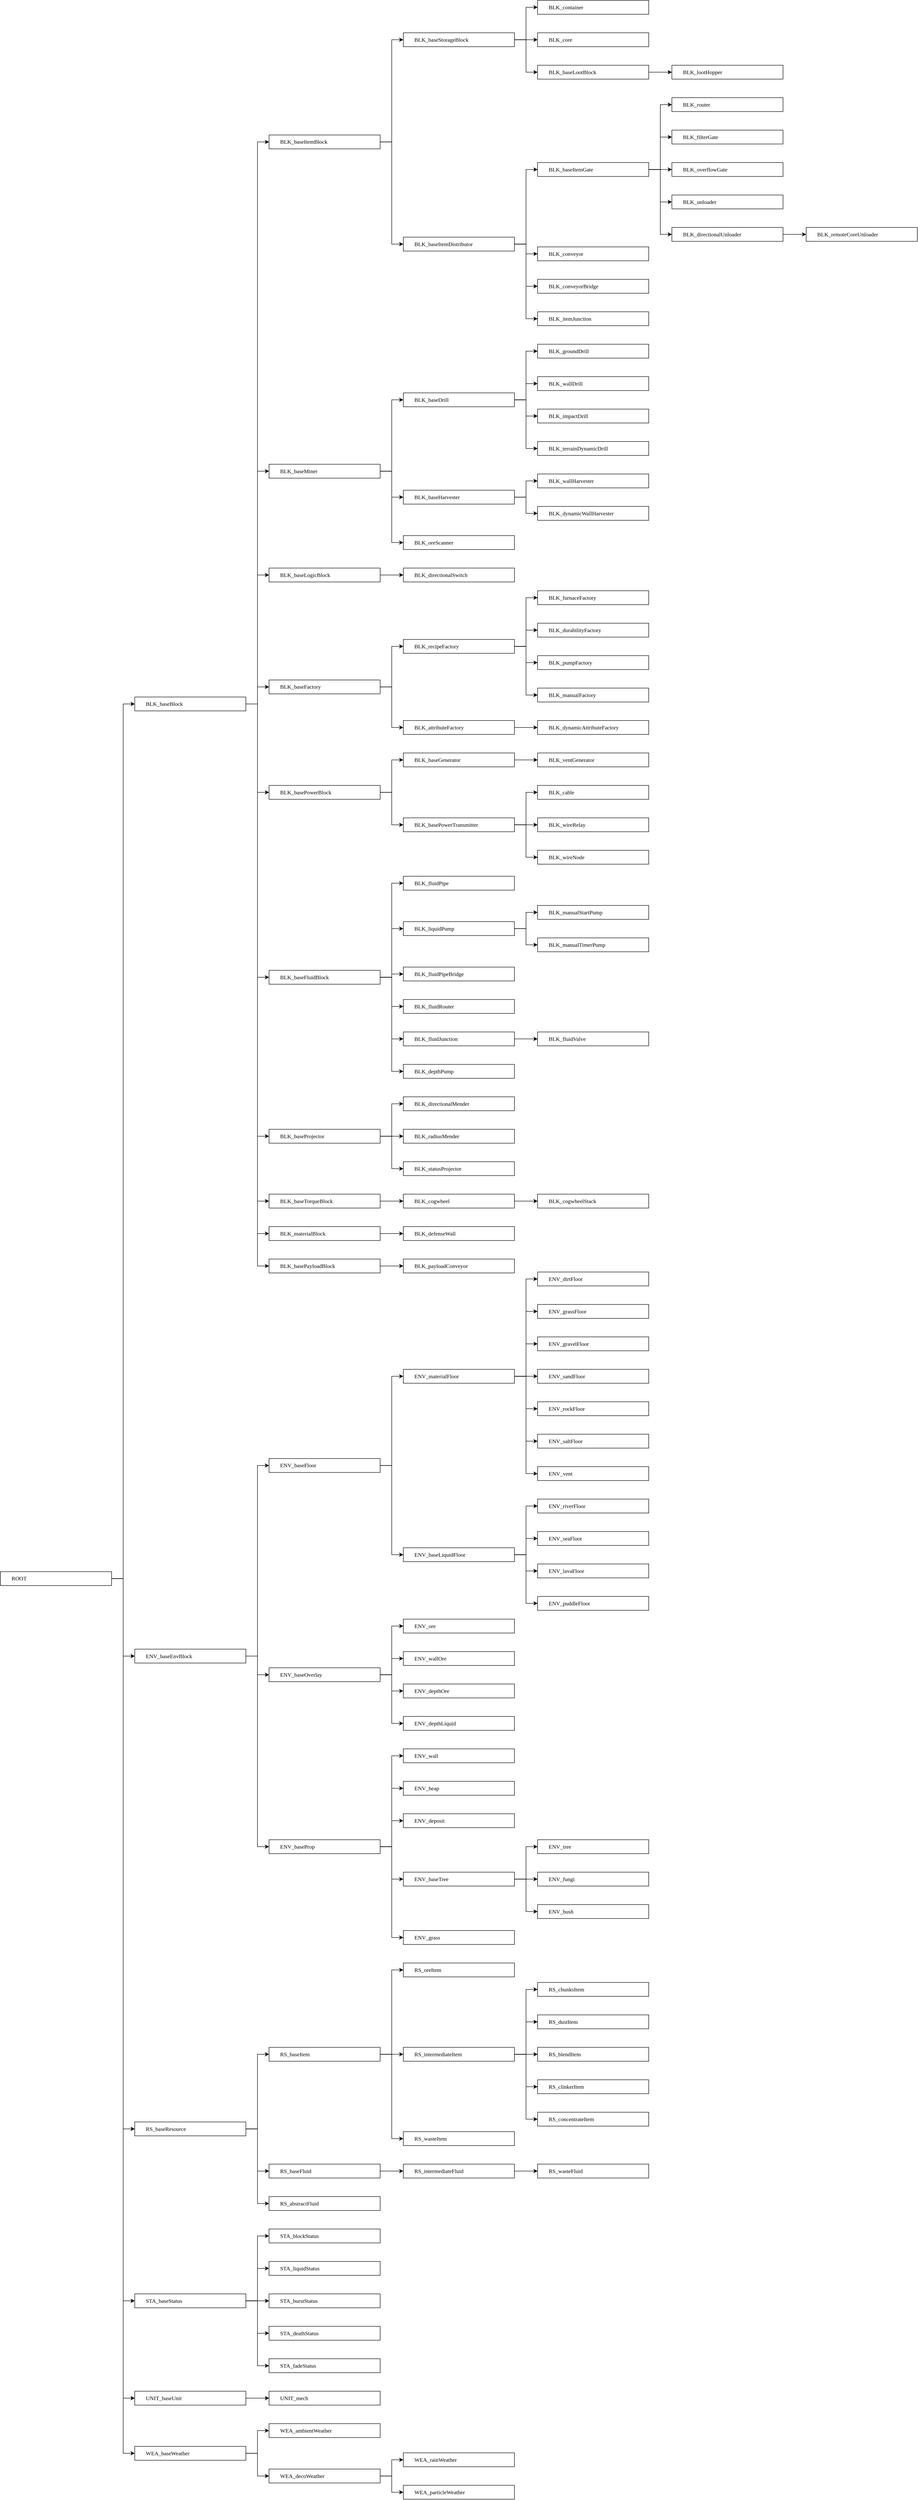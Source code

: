 <mxfile version="28.2.2">
  <diagram name="第 1 页" id="F7UM3CkAVNjiru1WnOxZ">
    <mxGraphModel dx="1045" dy="651" grid="0" gridSize="10" guides="1" tooltips="1" connect="1" arrows="1" fold="1" page="0" pageScale="1" pageWidth="827" pageHeight="1169" math="0" shadow="0">
      <root>
        <mxCell id="0" />
        <mxCell id="1" parent="0" />
        <mxCell id="AaXKDownuSHKdqMM3kcn-1" value="ROOT" style="rounded=0;whiteSpace=wrap;html=1;points=[[0,0.5,0,0,0],[1,0.5,0,0,0]];fontFamily=Times New Roman;align=left;spacing=8;container=1;fixedWidth=1;resizable=1;rotatable=0;treeFolding=1;treeMoving=1;spacingLeft=16;fillColor=light-dark(#FFFFFF,#220F2E);" parent="1" vertex="1">
          <mxGeometry x="260" y="3544.375" width="240" height="30" as="geometry" />
        </mxCell>
        <mxCell id="AaXKDownuSHKdqMM3kcn-2" value="BLK_baseBlock" style="rounded=0;whiteSpace=wrap;html=1;points=[[0,0.5,0,0,0],[1,0.5,0,0,0]];fontFamily=Times New Roman;align=left;spacing=8;container=1;fixedWidth=1;resizable=1;rotatable=0;treeFolding=1;treeMoving=1;spacingLeft=16;fillColor=light-dark(#FFFFFF,#0F2E1D);" parent="1" vertex="1">
          <mxGeometry x="550" y="1657" width="240" height="30" as="geometry" />
        </mxCell>
        <mxCell id="AaXKDownuSHKdqMM3kcn-3" style="edgeStyle=orthogonalEdgeStyle;rounded=0;orthogonalLoop=1;jettySize=auto;html=1;exitX=1;exitY=0.5;exitDx=0;exitDy=0;exitPerimeter=0;entryX=0;entryY=0.5;entryDx=0;entryDy=0;entryPerimeter=0;" parent="1" source="AaXKDownuSHKdqMM3kcn-1" target="AaXKDownuSHKdqMM3kcn-2" edge="1">
          <mxGeometry relative="1" as="geometry" />
        </mxCell>
        <mxCell id="AaXKDownuSHKdqMM3kcn-4" value="BLK_baseItemBlock" style="rounded=0;whiteSpace=wrap;html=1;points=[[0,0.5,0,0,0],[1,0.5,0,0,0]];fontFamily=Times New Roman;align=left;spacing=8;container=1;fixedWidth=1;resizable=1;rotatable=0;treeFolding=1;treeMoving=1;spacingLeft=16;fillColor=light-dark(#FFFFFF,#0F2E1D);" parent="1" vertex="1">
          <mxGeometry x="840" y="444.25" width="240" height="30" as="geometry" />
        </mxCell>
        <mxCell id="AaXKDownuSHKdqMM3kcn-5" style="edgeStyle=orthogonalEdgeStyle;rounded=0;orthogonalLoop=1;jettySize=auto;html=1;exitX=1;exitY=0.5;exitDx=0;exitDy=0;exitPerimeter=0;entryX=0;entryY=0.5;entryDx=0;entryDy=0;entryPerimeter=0;" parent="1" source="AaXKDownuSHKdqMM3kcn-2" target="AaXKDownuSHKdqMM3kcn-4" edge="1">
          <mxGeometry relative="1" as="geometry" />
        </mxCell>
        <mxCell id="AaXKDownuSHKdqMM3kcn-6" value="BLK_baseStorageBlock" style="rounded=0;whiteSpace=wrap;html=1;points=[[0,0.5,0,0,0],[1,0.5,0,0,0]];fontFamily=Times New Roman;align=left;spacing=8;container=1;fixedWidth=1;resizable=1;rotatable=0;treeFolding=1;treeMoving=1;spacingLeft=16;fillColor=light-dark(#FFFFFF,#0F2E1D);" parent="1" vertex="1">
          <mxGeometry x="1130" y="223.75" width="240" height="30" as="geometry" />
        </mxCell>
        <mxCell id="AaXKDownuSHKdqMM3kcn-7" style="edgeStyle=orthogonalEdgeStyle;rounded=0;orthogonalLoop=1;jettySize=auto;html=1;exitX=1;exitY=0.5;exitDx=0;exitDy=0;exitPerimeter=0;entryX=0;entryY=0.5;entryDx=0;entryDy=0;entryPerimeter=0;" parent="1" source="AaXKDownuSHKdqMM3kcn-4" target="AaXKDownuSHKdqMM3kcn-6" edge="1">
          <mxGeometry relative="1" as="geometry" />
        </mxCell>
        <mxCell id="AaXKDownuSHKdqMM3kcn-8" value="BLK_container" style="rounded=0;whiteSpace=wrap;html=1;points=[[0,0.5,0,0,0],[1,0.5,0,0,0]];fontFamily=Times New Roman;align=left;spacing=8;container=1;fixedWidth=1;resizable=1;rotatable=0;treeFolding=1;treeMoving=1;spacingLeft=16;" parent="1" vertex="1">
          <mxGeometry x="1420" y="153.75" width="240" height="30" as="geometry" />
        </mxCell>
        <mxCell id="AaXKDownuSHKdqMM3kcn-9" style="edgeStyle=orthogonalEdgeStyle;rounded=0;orthogonalLoop=1;jettySize=auto;html=1;exitX=1;exitY=0.5;exitDx=0;exitDy=0;exitPerimeter=0;entryX=0;entryY=0.5;entryDx=0;entryDy=0;entryPerimeter=0;" parent="1" source="AaXKDownuSHKdqMM3kcn-6" target="AaXKDownuSHKdqMM3kcn-8" edge="1">
          <mxGeometry relative="1" as="geometry" />
        </mxCell>
        <mxCell id="AaXKDownuSHKdqMM3kcn-10" value="BLK_core" style="rounded=0;whiteSpace=wrap;html=1;points=[[0,0.5,0,0,0],[1,0.5,0,0,0]];fontFamily=Times New Roman;align=left;spacing=8;container=1;fixedWidth=1;resizable=1;rotatable=0;treeFolding=1;treeMoving=1;spacingLeft=16;" parent="1" vertex="1">
          <mxGeometry x="1420" y="223.75" width="240" height="30" as="geometry" />
        </mxCell>
        <mxCell id="AaXKDownuSHKdqMM3kcn-11" style="edgeStyle=orthogonalEdgeStyle;rounded=0;orthogonalLoop=1;jettySize=auto;html=1;exitX=1;exitY=0.5;exitDx=0;exitDy=0;exitPerimeter=0;entryX=0;entryY=0.5;entryDx=0;entryDy=0;entryPerimeter=0;" parent="1" source="AaXKDownuSHKdqMM3kcn-6" target="AaXKDownuSHKdqMM3kcn-10" edge="1">
          <mxGeometry relative="1" as="geometry" />
        </mxCell>
        <mxCell id="5mL2dKl6QeDJEbYTmESP-1" value="ENV_baseEnvBlock" style="rounded=0;whiteSpace=wrap;html=1;points=[[0,0.5,0,0,0],[1,0.5,0,0,0]];fontFamily=Times New Roman;align=left;spacing=8;container=1;fixedWidth=1;resizable=1;rotatable=0;treeFolding=1;treeMoving=1;spacingLeft=16;fillColor=light-dark(#FFFFFF,#0F2E1D);" parent="1" vertex="1">
          <mxGeometry x="550" y="3711.5" width="240" height="30" as="geometry" />
        </mxCell>
        <mxCell id="5mL2dKl6QeDJEbYTmESP-2" style="edgeStyle=orthogonalEdgeStyle;rounded=0;orthogonalLoop=1;jettySize=auto;html=1;exitX=1;exitY=0.5;exitDx=0;exitDy=0;exitPerimeter=0;entryX=0;entryY=0.5;entryDx=0;entryDy=0;entryPerimeter=0;" parent="1" source="AaXKDownuSHKdqMM3kcn-1" target="5mL2dKl6QeDJEbYTmESP-1" edge="1">
          <mxGeometry relative="1" as="geometry" />
        </mxCell>
        <mxCell id="5mL2dKl6QeDJEbYTmESP-3" value="ENV_baseFloor" style="rounded=0;whiteSpace=wrap;html=1;points=[[0,0.5,0,0,0],[1,0.5,0,0,0]];fontFamily=Times New Roman;align=left;spacing=8;container=1;fixedWidth=1;resizable=1;rotatable=0;treeFolding=1;treeMoving=1;spacingLeft=16;" parent="1" vertex="1">
          <mxGeometry x="840" y="3300.25" width="240" height="30" as="geometry" />
        </mxCell>
        <mxCell id="5mL2dKl6QeDJEbYTmESP-4" style="edgeStyle=orthogonalEdgeStyle;rounded=0;orthogonalLoop=1;jettySize=auto;html=1;exitX=1;exitY=0.5;exitDx=0;exitDy=0;exitPerimeter=0;entryX=0;entryY=0.5;entryDx=0;entryDy=0;entryPerimeter=0;" parent="1" source="5mL2dKl6QeDJEbYTmESP-1" target="5mL2dKl6QeDJEbYTmESP-3" edge="1">
          <mxGeometry relative="1" as="geometry" />
        </mxCell>
        <mxCell id="5mL2dKl6QeDJEbYTmESP-5" value="ENV_materialFloor" style="rounded=0;whiteSpace=wrap;html=1;points=[[0,0.5,0,0,0],[1,0.5,0,0,0]];fontFamily=Times New Roman;align=left;spacing=8;container=1;fixedWidth=1;resizable=1;rotatable=0;treeFolding=1;treeMoving=1;spacingLeft=16;fillColor=light-dark(#FFFFFF,#0F2E1D);" parent="1" vertex="1">
          <mxGeometry x="1130" y="3107.75" width="240" height="30" as="geometry" />
        </mxCell>
        <mxCell id="5mL2dKl6QeDJEbYTmESP-6" style="edgeStyle=orthogonalEdgeStyle;rounded=0;orthogonalLoop=1;jettySize=auto;html=1;exitX=1;exitY=0.5;exitDx=0;exitDy=0;exitPerimeter=0;entryX=0;entryY=0.5;entryDx=0;entryDy=0;entryPerimeter=0;" parent="1" source="5mL2dKl6QeDJEbYTmESP-3" target="5mL2dKl6QeDJEbYTmESP-5" edge="1">
          <mxGeometry relative="1" as="geometry" />
        </mxCell>
        <mxCell id="5mL2dKl6QeDJEbYTmESP-7" value="ENV_baseLiquidFloor" style="rounded=0;whiteSpace=wrap;html=1;points=[[0,0.5,0,0,0],[1,0.5,0,0,0]];fontFamily=Times New Roman;align=left;spacing=8;container=1;fixedWidth=1;resizable=1;rotatable=0;treeFolding=1;treeMoving=1;spacingLeft=16;fillColor=light-dark(#FFFFFF,#0F2E1D);" parent="1" vertex="1">
          <mxGeometry x="1130" y="3492.75" width="240" height="30" as="geometry" />
        </mxCell>
        <mxCell id="5mL2dKl6QeDJEbYTmESP-8" style="edgeStyle=orthogonalEdgeStyle;rounded=0;orthogonalLoop=1;jettySize=auto;html=1;exitX=1;exitY=0.5;exitDx=0;exitDy=0;exitPerimeter=0;entryX=0;entryY=0.5;entryDx=0;entryDy=0;entryPerimeter=0;" parent="1" source="5mL2dKl6QeDJEbYTmESP-3" target="5mL2dKl6QeDJEbYTmESP-7" edge="1">
          <mxGeometry relative="1" as="geometry" />
        </mxCell>
        <mxCell id="5mL2dKl6QeDJEbYTmESP-9" value="ENV_dirtFloor" style="rounded=0;whiteSpace=wrap;html=1;points=[[0,0.5,0,0,0],[1,0.5,0,0,0]];fontFamily=Times New Roman;align=left;spacing=8;container=1;fixedWidth=1;resizable=1;rotatable=0;treeFolding=1;treeMoving=1;spacingLeft=16;" parent="1" vertex="1">
          <mxGeometry x="1420" y="2897.75" width="240" height="30" as="geometry" />
        </mxCell>
        <mxCell id="5mL2dKl6QeDJEbYTmESP-10" style="edgeStyle=orthogonalEdgeStyle;rounded=0;orthogonalLoop=1;jettySize=auto;html=1;exitX=1;exitY=0.5;exitDx=0;exitDy=0;exitPerimeter=0;entryX=0;entryY=0.5;entryDx=0;entryDy=0;entryPerimeter=0;" parent="1" source="5mL2dKl6QeDJEbYTmESP-5" target="5mL2dKl6QeDJEbYTmESP-9" edge="1">
          <mxGeometry relative="1" as="geometry" />
        </mxCell>
        <mxCell id="5mL2dKl6QeDJEbYTmESP-11" value="ENV_grassFloor" style="rounded=0;whiteSpace=wrap;html=1;points=[[0,0.5,0,0,0],[1,0.5,0,0,0]];fontFamily=Times New Roman;align=left;spacing=8;container=1;fixedWidth=1;resizable=1;rotatable=0;treeFolding=1;treeMoving=1;spacingLeft=16;" parent="1" vertex="1">
          <mxGeometry x="1420" y="2967.75" width="240" height="30" as="geometry" />
        </mxCell>
        <mxCell id="5mL2dKl6QeDJEbYTmESP-12" style="edgeStyle=orthogonalEdgeStyle;rounded=0;orthogonalLoop=1;jettySize=auto;html=1;exitX=1;exitY=0.5;exitDx=0;exitDy=0;exitPerimeter=0;entryX=0;entryY=0.5;entryDx=0;entryDy=0;entryPerimeter=0;" parent="1" source="5mL2dKl6QeDJEbYTmESP-5" target="5mL2dKl6QeDJEbYTmESP-11" edge="1">
          <mxGeometry relative="1" as="geometry" />
        </mxCell>
        <mxCell id="5mL2dKl6QeDJEbYTmESP-13" value="ENV_gravelFloor" style="rounded=0;whiteSpace=wrap;html=1;points=[[0,0.5,0,0,0],[1,0.5,0,0,0]];fontFamily=Times New Roman;align=left;spacing=8;container=1;fixedWidth=1;resizable=1;rotatable=0;treeFolding=1;treeMoving=1;spacingLeft=16;" parent="1" vertex="1">
          <mxGeometry x="1420" y="3037.75" width="240" height="30" as="geometry" />
        </mxCell>
        <mxCell id="5mL2dKl6QeDJEbYTmESP-14" style="edgeStyle=orthogonalEdgeStyle;rounded=0;orthogonalLoop=1;jettySize=auto;html=1;exitX=1;exitY=0.5;exitDx=0;exitDy=0;exitPerimeter=0;entryX=0;entryY=0.5;entryDx=0;entryDy=0;entryPerimeter=0;" parent="1" source="5mL2dKl6QeDJEbYTmESP-5" target="5mL2dKl6QeDJEbYTmESP-13" edge="1">
          <mxGeometry relative="1" as="geometry" />
        </mxCell>
        <mxCell id="5mL2dKl6QeDJEbYTmESP-15" value="ENV_sandFloor" style="rounded=0;whiteSpace=wrap;html=1;points=[[0,0.5,0,0,0],[1,0.5,0,0,0]];fontFamily=Times New Roman;align=left;spacing=8;container=1;fixedWidth=1;resizable=1;rotatable=0;treeFolding=1;treeMoving=1;spacingLeft=16;" parent="1" vertex="1">
          <mxGeometry x="1420" y="3107.75" width="240" height="30" as="geometry" />
        </mxCell>
        <mxCell id="5mL2dKl6QeDJEbYTmESP-16" style="edgeStyle=orthogonalEdgeStyle;rounded=0;orthogonalLoop=1;jettySize=auto;html=1;exitX=1;exitY=0.5;exitDx=0;exitDy=0;exitPerimeter=0;entryX=0;entryY=0.5;entryDx=0;entryDy=0;entryPerimeter=0;" parent="1" source="5mL2dKl6QeDJEbYTmESP-5" target="5mL2dKl6QeDJEbYTmESP-15" edge="1">
          <mxGeometry relative="1" as="geometry" />
        </mxCell>
        <mxCell id="5mL2dKl6QeDJEbYTmESP-17" value="ENV_rockFloor" style="rounded=0;whiteSpace=wrap;html=1;points=[[0,0.5,0,0,0],[1,0.5,0,0,0]];fontFamily=Times New Roman;align=left;spacing=8;container=1;fixedWidth=1;resizable=1;rotatable=0;treeFolding=1;treeMoving=1;spacingLeft=16;" parent="1" vertex="1">
          <mxGeometry x="1420" y="3177.75" width="240" height="30" as="geometry" />
        </mxCell>
        <mxCell id="5mL2dKl6QeDJEbYTmESP-18" style="edgeStyle=orthogonalEdgeStyle;rounded=0;orthogonalLoop=1;jettySize=auto;html=1;exitX=1;exitY=0.5;exitDx=0;exitDy=0;exitPerimeter=0;entryX=0;entryY=0.5;entryDx=0;entryDy=0;entryPerimeter=0;" parent="1" source="5mL2dKl6QeDJEbYTmESP-5" target="5mL2dKl6QeDJEbYTmESP-17" edge="1">
          <mxGeometry relative="1" as="geometry" />
        </mxCell>
        <mxCell id="5mL2dKl6QeDJEbYTmESP-19" value="ENV_saltFloor" style="rounded=0;whiteSpace=wrap;html=1;points=[[0,0.5,0,0,0],[1,0.5,0,0,0]];fontFamily=Times New Roman;align=left;spacing=8;container=1;fixedWidth=1;resizable=1;rotatable=0;treeFolding=1;treeMoving=1;spacingLeft=16;" parent="1" vertex="1">
          <mxGeometry x="1420" y="3247.75" width="240" height="30" as="geometry" />
        </mxCell>
        <mxCell id="5mL2dKl6QeDJEbYTmESP-20" style="edgeStyle=orthogonalEdgeStyle;rounded=0;orthogonalLoop=1;jettySize=auto;html=1;exitX=1;exitY=0.5;exitDx=0;exitDy=0;exitPerimeter=0;entryX=0;entryY=0.5;entryDx=0;entryDy=0;entryPerimeter=0;" parent="1" source="5mL2dKl6QeDJEbYTmESP-5" target="5mL2dKl6QeDJEbYTmESP-19" edge="1">
          <mxGeometry relative="1" as="geometry" />
        </mxCell>
        <mxCell id="5mL2dKl6QeDJEbYTmESP-21" value="ENV_riverFloor" style="rounded=0;whiteSpace=wrap;html=1;points=[[0,0.5,0,0,0],[1,0.5,0,0,0]];fontFamily=Times New Roman;align=left;spacing=8;container=1;fixedWidth=1;resizable=1;rotatable=0;treeFolding=1;treeMoving=1;spacingLeft=16;" parent="1" vertex="1">
          <mxGeometry x="1420" y="3387.75" width="240" height="30" as="geometry" />
        </mxCell>
        <mxCell id="5mL2dKl6QeDJEbYTmESP-22" value="ENV_seaFloor" style="rounded=0;whiteSpace=wrap;html=1;points=[[0,0.5,0,0,0],[1,0.5,0,0,0]];fontFamily=Times New Roman;align=left;spacing=8;container=1;fixedWidth=1;resizable=1;rotatable=0;treeFolding=1;treeMoving=1;spacingLeft=16;" parent="1" vertex="1">
          <mxGeometry x="1420" y="3457.75" width="240" height="30" as="geometry" />
        </mxCell>
        <mxCell id="5mL2dKl6QeDJEbYTmESP-23" style="edgeStyle=orthogonalEdgeStyle;rounded=0;orthogonalLoop=1;jettySize=auto;html=1;exitX=1;exitY=0.5;exitDx=0;exitDy=0;exitPerimeter=0;entryX=0;entryY=0.5;entryDx=0;entryDy=0;entryPerimeter=0;" parent="1" source="5mL2dKl6QeDJEbYTmESP-7" target="5mL2dKl6QeDJEbYTmESP-21" edge="1">
          <mxGeometry relative="1" as="geometry" />
        </mxCell>
        <mxCell id="5mL2dKl6QeDJEbYTmESP-24" style="edgeStyle=orthogonalEdgeStyle;rounded=0;orthogonalLoop=1;jettySize=auto;html=1;exitX=1;exitY=0.5;exitDx=0;exitDy=0;exitPerimeter=0;entryX=0;entryY=0.5;entryDx=0;entryDy=0;entryPerimeter=0;" parent="1" source="5mL2dKl6QeDJEbYTmESP-7" target="5mL2dKl6QeDJEbYTmESP-22" edge="1">
          <mxGeometry relative="1" as="geometry" />
        </mxCell>
        <mxCell id="5mL2dKl6QeDJEbYTmESP-25" value="RS_baseResource" style="rounded=0;whiteSpace=wrap;html=1;points=[[0,0.5,0,0,0],[1,0.5,0,0,0]];fontFamily=Times New Roman;align=left;spacing=8;container=1;fixedWidth=1;resizable=1;rotatable=0;treeFolding=1;treeMoving=1;spacingLeft=16;fillColor=light-dark(#FFFFFF,#0F2E1D);" parent="1" vertex="1">
          <mxGeometry x="550" y="4731.75" width="240" height="30" as="geometry" />
        </mxCell>
        <mxCell id="5mL2dKl6QeDJEbYTmESP-26" style="edgeStyle=orthogonalEdgeStyle;rounded=0;orthogonalLoop=1;jettySize=auto;html=1;exitX=1;exitY=0.5;exitDx=0;exitDy=0;exitPerimeter=0;entryX=0;entryY=0.5;entryDx=0;entryDy=0;entryPerimeter=0;" parent="1" source="AaXKDownuSHKdqMM3kcn-1" target="5mL2dKl6QeDJEbYTmESP-25" edge="1">
          <mxGeometry relative="1" as="geometry" />
        </mxCell>
        <mxCell id="5mL2dKl6QeDJEbYTmESP-27" value="RS_baseItem" style="rounded=0;whiteSpace=wrap;html=1;points=[[0,0.5,0,0,0],[1,0.5,0,0,0]];fontFamily=Times New Roman;align=left;spacing=8;container=1;fixedWidth=1;resizable=1;rotatable=0;treeFolding=1;treeMoving=1;spacingLeft=16;" parent="1" vertex="1">
          <mxGeometry x="840" y="4570.75" width="240" height="30" as="geometry" />
        </mxCell>
        <mxCell id="5mL2dKl6QeDJEbYTmESP-28" value="RS_oreItem" style="rounded=0;whiteSpace=wrap;html=1;points=[[0,0.5,0,0,0],[1,0.5,0,0,0]];fontFamily=Times New Roman;align=left;spacing=8;container=1;fixedWidth=1;resizable=1;rotatable=0;treeFolding=1;treeMoving=1;spacingLeft=16;" parent="1" vertex="1">
          <mxGeometry x="1130" y="4388.75" width="240" height="30" as="geometry" />
        </mxCell>
        <mxCell id="5mL2dKl6QeDJEbYTmESP-29" style="edgeStyle=orthogonalEdgeStyle;rounded=0;orthogonalLoop=1;jettySize=auto;html=1;exitX=1;exitY=0.5;exitDx=0;exitDy=0;exitPerimeter=0;entryX=0;entryY=0.5;entryDx=0;entryDy=0;entryPerimeter=0;" parent="1" source="5mL2dKl6QeDJEbYTmESP-25" target="5mL2dKl6QeDJEbYTmESP-27" edge="1">
          <mxGeometry relative="1" as="geometry" />
        </mxCell>
        <mxCell id="5mL2dKl6QeDJEbYTmESP-30" style="edgeStyle=orthogonalEdgeStyle;rounded=0;orthogonalLoop=1;jettySize=auto;html=1;exitX=1;exitY=0.5;exitDx=0;exitDy=0;exitPerimeter=0;entryX=0;entryY=0.5;entryDx=0;entryDy=0;entryPerimeter=0;" parent="1" source="5mL2dKl6QeDJEbYTmESP-27" target="5mL2dKl6QeDJEbYTmESP-28" edge="1">
          <mxGeometry relative="1" as="geometry" />
        </mxCell>
        <mxCell id="5mL2dKl6QeDJEbYTmESP-31" value="STA_baseStatus" style="rounded=0;whiteSpace=wrap;html=1;points=[[0,0.5,0,0,0],[1,0.5,0,0,0]];fontFamily=Times New Roman;align=left;spacing=8;container=1;fixedWidth=1;resizable=1;rotatable=0;treeFolding=1;treeMoving=1;spacingLeft=16;" parent="1" vertex="1">
          <mxGeometry x="550" y="5102.75" width="240" height="30" as="geometry" />
        </mxCell>
        <mxCell id="5mL2dKl6QeDJEbYTmESP-32" style="edgeStyle=orthogonalEdgeStyle;rounded=0;orthogonalLoop=1;jettySize=auto;html=1;exitX=1;exitY=0.5;exitDx=0;exitDy=0;exitPerimeter=0;entryX=0;entryY=0.5;entryDx=0;entryDy=0;entryPerimeter=0;" parent="1" source="AaXKDownuSHKdqMM3kcn-1" target="5mL2dKl6QeDJEbYTmESP-31" edge="1">
          <mxGeometry relative="1" as="geometry" />
        </mxCell>
        <mxCell id="5mL2dKl6QeDJEbYTmESP-33" value="STA_blockStatus" style="rounded=0;whiteSpace=wrap;html=1;points=[[0,0.5,0,0,0],[1,0.5,0,0,0]];fontFamily=Times New Roman;align=left;spacing=8;container=1;fixedWidth=1;resizable=1;rotatable=0;treeFolding=1;treeMoving=1;spacingLeft=16;" parent="1" vertex="1">
          <mxGeometry x="840" y="4962.75" width="240" height="30" as="geometry" />
        </mxCell>
        <mxCell id="5mL2dKl6QeDJEbYTmESP-34" style="edgeStyle=orthogonalEdgeStyle;rounded=0;orthogonalLoop=1;jettySize=auto;html=1;exitX=1;exitY=0.5;exitDx=0;exitDy=0;exitPerimeter=0;entryX=0;entryY=0.5;entryDx=0;entryDy=0;entryPerimeter=0;" parent="1" source="5mL2dKl6QeDJEbYTmESP-31" target="5mL2dKl6QeDJEbYTmESP-33" edge="1">
          <mxGeometry relative="1" as="geometry" />
        </mxCell>
        <mxCell id="5mL2dKl6QeDJEbYTmESP-35" value="UNIT_baseUnit" style="rounded=0;whiteSpace=wrap;html=1;points=[[0,0.5,0,0,0],[1,0.5,0,0,0]];fontFamily=Times New Roman;align=left;spacing=8;container=1;fixedWidth=1;resizable=1;rotatable=0;treeFolding=1;treeMoving=1;spacingLeft=16;fillColor=light-dark(#FFFFFF,#0F2E1D);" parent="1" vertex="1">
          <mxGeometry x="550" y="5312.75" width="240" height="30" as="geometry" />
        </mxCell>
        <mxCell id="5mL2dKl6QeDJEbYTmESP-36" style="edgeStyle=orthogonalEdgeStyle;rounded=0;orthogonalLoop=1;jettySize=auto;html=1;exitX=1;exitY=0.5;exitDx=0;exitDy=0;exitPerimeter=0;entryX=0;entryY=0.5;entryDx=0;entryDy=0;entryPerimeter=0;" parent="1" source="AaXKDownuSHKdqMM3kcn-1" target="5mL2dKl6QeDJEbYTmESP-35" edge="1">
          <mxGeometry relative="1" as="geometry" />
        </mxCell>
        <mxCell id="5mL2dKl6QeDJEbYTmESP-37" value="UNIT_mech" style="rounded=0;whiteSpace=wrap;html=1;points=[[0,0.5,0,0,0],[1,0.5,0,0,0]];fontFamily=Times New Roman;align=left;spacing=8;container=1;fixedWidth=1;resizable=1;rotatable=0;treeFolding=1;treeMoving=1;spacingLeft=16;" parent="1" vertex="1">
          <mxGeometry x="840" y="5312.75" width="240" height="30" as="geometry" />
        </mxCell>
        <mxCell id="5mL2dKl6QeDJEbYTmESP-38" style="edgeStyle=orthogonalEdgeStyle;rounded=0;orthogonalLoop=1;jettySize=auto;html=1;exitX=1;exitY=0.5;exitDx=0;exitDy=0;exitPerimeter=0;entryX=0;entryY=0.5;entryDx=0;entryDy=0;entryPerimeter=0;" parent="1" source="5mL2dKl6QeDJEbYTmESP-35" target="5mL2dKl6QeDJEbYTmESP-37" edge="1">
          <mxGeometry relative="1" as="geometry" />
        </mxCell>
        <mxCell id="5mL2dKl6QeDJEbYTmESP-39" value="ENV_lavaFloor" style="rounded=0;whiteSpace=wrap;html=1;points=[[0,0.5,0,0,0],[1,0.5,0,0,0]];fontFamily=Times New Roman;align=left;spacing=8;container=1;fixedWidth=1;resizable=1;rotatable=0;treeFolding=1;treeMoving=1;spacingLeft=16;" parent="1" vertex="1">
          <mxGeometry x="1420" y="3527.75" width="240" height="30" as="geometry" />
        </mxCell>
        <mxCell id="5mL2dKl6QeDJEbYTmESP-40" style="edgeStyle=orthogonalEdgeStyle;rounded=0;orthogonalLoop=1;jettySize=auto;html=1;exitX=1;exitY=0.5;exitDx=0;exitDy=0;exitPerimeter=0;entryX=0;entryY=0.5;entryDx=0;entryDy=0;entryPerimeter=0;" parent="1" source="5mL2dKl6QeDJEbYTmESP-7" target="5mL2dKl6QeDJEbYTmESP-39" edge="1">
          <mxGeometry relative="1" as="geometry" />
        </mxCell>
        <mxCell id="5mL2dKl6QeDJEbYTmESP-41" value="ENV_puddleFloor" style="rounded=0;whiteSpace=wrap;html=1;points=[[0,0.5,0,0,0],[1,0.5,0,0,0]];fontFamily=Times New Roman;align=left;spacing=8;container=1;fixedWidth=1;resizable=1;rotatable=0;treeFolding=1;treeMoving=1;spacingLeft=16;" parent="1" vertex="1">
          <mxGeometry x="1420" y="3597.75" width="240" height="30" as="geometry" />
        </mxCell>
        <mxCell id="5mL2dKl6QeDJEbYTmESP-42" style="edgeStyle=orthogonalEdgeStyle;rounded=0;orthogonalLoop=1;jettySize=auto;html=1;exitX=1;exitY=0.5;exitDx=0;exitDy=0;exitPerimeter=0;entryX=0;entryY=0.5;entryDx=0;entryDy=0;entryPerimeter=0;" parent="1" source="5mL2dKl6QeDJEbYTmESP-7" target="5mL2dKl6QeDJEbYTmESP-41" edge="1">
          <mxGeometry relative="1" as="geometry" />
        </mxCell>
        <mxCell id="5mL2dKl6QeDJEbYTmESP-43" value="RS_baseFluid" style="rounded=0;whiteSpace=wrap;html=1;points=[[0,0.5,0,0,0],[1,0.5,0,0,0]];fontFamily=Times New Roman;align=left;spacing=8;container=1;fixedWidth=1;resizable=1;rotatable=0;treeFolding=1;treeMoving=1;spacingLeft=16;" parent="1" vertex="1">
          <mxGeometry x="840" y="4822.75" width="240" height="30" as="geometry" />
        </mxCell>
        <mxCell id="5mL2dKl6QeDJEbYTmESP-44" style="edgeStyle=orthogonalEdgeStyle;rounded=0;orthogonalLoop=1;jettySize=auto;html=1;exitX=1;exitY=0.5;exitDx=0;exitDy=0;exitPerimeter=0;entryX=0;entryY=0.5;entryDx=0;entryDy=0;entryPerimeter=0;" parent="1" source="5mL2dKl6QeDJEbYTmESP-25" target="5mL2dKl6QeDJEbYTmESP-43" edge="1">
          <mxGeometry relative="1" as="geometry" />
        </mxCell>
        <mxCell id="D16fpR1KYBcPFIr9FMNA-1" value="ENV_baseOverlay" style="rounded=0;whiteSpace=wrap;html=1;points=[[0,0.5,0,0,0],[1,0.5,0,0,0]];fontFamily=Times New Roman;align=left;spacing=8;container=1;fixedWidth=1;resizable=1;rotatable=0;treeFolding=1;treeMoving=1;spacingLeft=16;" parent="1" vertex="1">
          <mxGeometry x="840" y="3751.75" width="240" height="30" as="geometry" />
        </mxCell>
        <mxCell id="D16fpR1KYBcPFIr9FMNA-2" style="edgeStyle=orthogonalEdgeStyle;rounded=0;orthogonalLoop=1;jettySize=auto;html=1;exitX=1;exitY=0.5;exitDx=0;exitDy=0;exitPerimeter=0;entryX=0;entryY=0.5;entryDx=0;entryDy=0;entryPerimeter=0;" parent="1" source="5mL2dKl6QeDJEbYTmESP-1" target="D16fpR1KYBcPFIr9FMNA-1" edge="1">
          <mxGeometry relative="1" as="geometry" />
        </mxCell>
        <mxCell id="D16fpR1KYBcPFIr9FMNA-3" value="ENV_ore" style="rounded=0;whiteSpace=wrap;html=1;points=[[0,0.5,0,0,0],[1,0.5,0,0,0]];fontFamily=Times New Roman;align=left;spacing=8;container=1;fixedWidth=1;resizable=1;rotatable=0;treeFolding=1;treeMoving=1;spacingLeft=16;" parent="1" vertex="1">
          <mxGeometry x="1130" y="3646.75" width="240" height="30" as="geometry" />
        </mxCell>
        <mxCell id="D16fpR1KYBcPFIr9FMNA-4" style="edgeStyle=orthogonalEdgeStyle;rounded=0;orthogonalLoop=1;jettySize=auto;html=1;exitX=1;exitY=0.5;exitDx=0;exitDy=0;exitPerimeter=0;entryX=0;entryY=0.5;entryDx=0;entryDy=0;entryPerimeter=0;" parent="1" source="D16fpR1KYBcPFIr9FMNA-1" target="D16fpR1KYBcPFIr9FMNA-3" edge="1">
          <mxGeometry relative="1" as="geometry" />
        </mxCell>
        <mxCell id="D16fpR1KYBcPFIr9FMNA-5" value="STA_liquidStatus" style="rounded=0;whiteSpace=wrap;html=1;points=[[0,0.5,0,0,0],[1,0.5,0,0,0]];fontFamily=Times New Roman;align=left;spacing=8;container=1;fixedWidth=1;resizable=1;rotatable=0;treeFolding=1;treeMoving=1;spacingLeft=16;" parent="1" vertex="1">
          <mxGeometry x="840" y="5032.75" width="240" height="30" as="geometry" />
        </mxCell>
        <mxCell id="D16fpR1KYBcPFIr9FMNA-6" style="edgeStyle=orthogonalEdgeStyle;rounded=0;orthogonalLoop=1;jettySize=auto;html=1;exitX=1;exitY=0.5;exitDx=0;exitDy=0;exitPerimeter=0;entryX=0;entryY=0.5;entryDx=0;entryDy=0;entryPerimeter=0;" parent="1" source="5mL2dKl6QeDJEbYTmESP-31" target="D16fpR1KYBcPFIr9FMNA-5" edge="1">
          <mxGeometry relative="1" as="geometry" />
        </mxCell>
        <mxCell id="2pMvPCxRKQXw4cpMcT7_-1" value="ENV_baseProp" style="rounded=0;whiteSpace=wrap;html=1;points=[[0,0.5,0,0,0],[1,0.5,0,0,0]];fontFamily=Times New Roman;align=left;spacing=8;container=1;fixedWidth=1;resizable=1;rotatable=0;treeFolding=1;treeMoving=1;spacingLeft=16;fillColor=light-dark(#FFFFFF,#0F2E1D);" parent="1" vertex="1">
          <mxGeometry x="840" y="4122.75" width="240" height="30" as="geometry" />
        </mxCell>
        <mxCell id="2pMvPCxRKQXw4cpMcT7_-2" style="edgeStyle=orthogonalEdgeStyle;rounded=0;orthogonalLoop=1;jettySize=auto;html=1;exitX=1;exitY=0.5;exitDx=0;exitDy=0;exitPerimeter=0;entryX=0;entryY=0.5;entryDx=0;entryDy=0;entryPerimeter=0;" parent="1" source="5mL2dKl6QeDJEbYTmESP-1" target="2pMvPCxRKQXw4cpMcT7_-1" edge="1">
          <mxGeometry relative="1" as="geometry" />
        </mxCell>
        <mxCell id="2pMvPCxRKQXw4cpMcT7_-3" value="ENV_wall" style="rounded=0;whiteSpace=wrap;html=1;points=[[0,0.5,0,0,0],[1,0.5,0,0,0]];fontFamily=Times New Roman;align=left;spacing=8;container=1;fixedWidth=1;resizable=1;rotatable=0;treeFolding=1;treeMoving=1;spacingLeft=16;" parent="1" vertex="1">
          <mxGeometry x="1130" y="3926.75" width="240" height="30" as="geometry" />
        </mxCell>
        <mxCell id="2pMvPCxRKQXw4cpMcT7_-4" style="edgeStyle=orthogonalEdgeStyle;rounded=0;orthogonalLoop=1;jettySize=auto;html=1;exitX=1;exitY=0.5;exitDx=0;exitDy=0;exitPerimeter=0;entryX=0;entryY=0.5;entryDx=0;entryDy=0;entryPerimeter=0;" parent="1" source="2pMvPCxRKQXw4cpMcT7_-1" target="2pMvPCxRKQXw4cpMcT7_-3" edge="1">
          <mxGeometry relative="1" as="geometry" />
        </mxCell>
        <mxCell id="2pMvPCxRKQXw4cpMcT7_-5" value="ENV_vent" style="rounded=0;whiteSpace=wrap;html=1;points=[[0,0.5,0,0,0],[1,0.5,0,0,0]];fontFamily=Times New Roman;align=left;spacing=8;container=1;fixedWidth=1;resizable=1;rotatable=0;treeFolding=1;treeMoving=1;spacingLeft=16;" parent="1" vertex="1">
          <mxGeometry x="1420" y="3317.75" width="240" height="30" as="geometry" />
        </mxCell>
        <mxCell id="2pMvPCxRKQXw4cpMcT7_-6" style="edgeStyle=orthogonalEdgeStyle;rounded=0;orthogonalLoop=1;jettySize=auto;html=1;exitX=1;exitY=0.5;exitDx=0;exitDy=0;exitPerimeter=0;entryX=0;entryY=0.5;entryDx=0;entryDy=0;entryPerimeter=0;" parent="1" source="5mL2dKl6QeDJEbYTmESP-5" target="2pMvPCxRKQXw4cpMcT7_-5" edge="1">
          <mxGeometry relative="1" as="geometry" />
        </mxCell>
        <mxCell id="Vstta2tG4I8n0DF-dRYR-1" value="BLK_baseMiner" style="rounded=0;whiteSpace=wrap;html=1;points=[[0,0.5,0,0,0],[1,0.5,0,0,0]];fontFamily=Times New Roman;align=left;spacing=8;container=1;fixedWidth=1;resizable=1;rotatable=0;treeFolding=1;treeMoving=1;spacingLeft=16;fillColor=light-dark(#FFFFFF,#0F2E1D);" parent="1" vertex="1">
          <mxGeometry x="840" y="1154.75" width="240" height="30" as="geometry" />
        </mxCell>
        <mxCell id="Vstta2tG4I8n0DF-dRYR-2" style="edgeStyle=orthogonalEdgeStyle;rounded=0;orthogonalLoop=1;jettySize=auto;html=1;exitX=1;exitY=0.5;exitDx=0;exitDy=0;exitPerimeter=0;entryX=0;entryY=0.5;entryDx=0;entryDy=0;entryPerimeter=0;" parent="1" source="AaXKDownuSHKdqMM3kcn-2" target="Vstta2tG4I8n0DF-dRYR-1" edge="1">
          <mxGeometry relative="1" as="geometry" />
        </mxCell>
        <mxCell id="lxX6rF0ufz3KaexUoLzO-1" value="BLK_baseDrill" style="rounded=0;whiteSpace=wrap;html=1;points=[[0,0.5,0,0,0],[1,0.5,0,0,0]];fontFamily=Times New Roman;align=left;spacing=8;container=1;fixedWidth=1;resizable=1;rotatable=0;treeFolding=1;treeMoving=1;spacingLeft=16;fillColor=light-dark(#FFFFFF,#0F2E1D);" parent="1" vertex="1">
          <mxGeometry x="1130" y="1000.75" width="240" height="30" as="geometry" />
        </mxCell>
        <mxCell id="lxX6rF0ufz3KaexUoLzO-2" style="edgeStyle=orthogonalEdgeStyle;rounded=0;orthogonalLoop=1;jettySize=auto;html=1;exitX=1;exitY=0.5;exitDx=0;exitDy=0;exitPerimeter=0;entryX=0;entryY=0.5;entryDx=0;entryDy=0;entryPerimeter=0;" parent="1" source="Vstta2tG4I8n0DF-dRYR-1" target="lxX6rF0ufz3KaexUoLzO-1" edge="1">
          <mxGeometry relative="1" as="geometry" />
        </mxCell>
        <mxCell id="lxX6rF0ufz3KaexUoLzO-3" value="BLK_groundDrill" style="rounded=0;whiteSpace=wrap;html=1;points=[[0,0.5,0,0,0],[1,0.5,0,0,0]];fontFamily=Times New Roman;align=left;spacing=8;container=1;fixedWidth=1;resizable=1;rotatable=0;treeFolding=1;treeMoving=1;spacingLeft=16;" parent="1" vertex="1">
          <mxGeometry x="1420" y="895.75" width="240" height="30" as="geometry" />
        </mxCell>
        <mxCell id="lxX6rF0ufz3KaexUoLzO-4" style="edgeStyle=orthogonalEdgeStyle;rounded=0;orthogonalLoop=1;jettySize=auto;html=1;exitX=1;exitY=0.5;exitDx=0;exitDy=0;exitPerimeter=0;entryX=0;entryY=0.5;entryDx=0;entryDy=0;entryPerimeter=0;" parent="1" source="lxX6rF0ufz3KaexUoLzO-1" target="lxX6rF0ufz3KaexUoLzO-3" edge="1">
          <mxGeometry relative="1" as="geometry" />
        </mxCell>
        <mxCell id="VhITRID1d3T28--M5L3h-1" value="BLK_baseItemDistributor" style="rounded=0;whiteSpace=wrap;html=1;points=[[0,0.5,0,0,0],[1,0.5,0,0,0]];fontFamily=Times New Roman;align=left;spacing=8;container=1;fixedWidth=1;resizable=1;rotatable=0;treeFolding=1;treeMoving=1;spacingLeft=16;fillColor=light-dark(#FFFFFF,#0F2E1D);" parent="1" vertex="1">
          <mxGeometry x="1130" y="664.75" width="240" height="30" as="geometry" />
        </mxCell>
        <mxCell id="VhITRID1d3T28--M5L3h-2" style="edgeStyle=orthogonalEdgeStyle;rounded=0;orthogonalLoop=1;jettySize=auto;html=1;exitX=1;exitY=0.5;exitDx=0;exitDy=0;exitPerimeter=0;entryX=0;entryY=0.5;entryDx=0;entryDy=0;entryPerimeter=0;" parent="1" source="AaXKDownuSHKdqMM3kcn-4" target="VhITRID1d3T28--M5L3h-1" edge="1">
          <mxGeometry relative="1" as="geometry" />
        </mxCell>
        <mxCell id="VhITRID1d3T28--M5L3h-3" value="BLK_baseItemGate" style="rounded=0;whiteSpace=wrap;html=1;points=[[0,0.5,0,0,0],[1,0.5,0,0,0]];fontFamily=Times New Roman;align=left;spacing=8;container=1;fixedWidth=1;resizable=1;rotatable=0;treeFolding=1;treeMoving=1;spacingLeft=16;fillColor=light-dark(#FFFFFF,#0F2E1D);" parent="1" vertex="1">
          <mxGeometry x="1420" y="503.75" width="240" height="30" as="geometry" />
        </mxCell>
        <mxCell id="VhITRID1d3T28--M5L3h-4" style="edgeStyle=orthogonalEdgeStyle;rounded=0;orthogonalLoop=1;jettySize=auto;html=1;exitX=1;exitY=0.5;exitDx=0;exitDy=0;exitPerimeter=0;entryX=0;entryY=0.5;entryDx=0;entryDy=0;entryPerimeter=0;" parent="1" source="VhITRID1d3T28--M5L3h-1" target="VhITRID1d3T28--M5L3h-3" edge="1">
          <mxGeometry relative="1" as="geometry" />
        </mxCell>
        <mxCell id="VhITRID1d3T28--M5L3h-5" value="BLK_conveyor" style="rounded=0;whiteSpace=wrap;html=1;points=[[0,0.5,0,0,0],[1,0.5,0,0,0]];fontFamily=Times New Roman;align=left;spacing=8;container=1;fixedWidth=1;resizable=1;rotatable=0;treeFolding=1;treeMoving=1;spacingLeft=16;" parent="1" vertex="1">
          <mxGeometry x="1420" y="685.75" width="240" height="30" as="geometry" />
        </mxCell>
        <mxCell id="VhITRID1d3T28--M5L3h-6" style="edgeStyle=orthogonalEdgeStyle;rounded=0;orthogonalLoop=1;jettySize=auto;html=1;exitX=1;exitY=0.5;exitDx=0;exitDy=0;exitPerimeter=0;entryX=0;entryY=0.5;entryDx=0;entryDy=0;entryPerimeter=0;" parent="1" source="VhITRID1d3T28--M5L3h-1" target="VhITRID1d3T28--M5L3h-5" edge="1">
          <mxGeometry relative="1" as="geometry" />
        </mxCell>
        <mxCell id="VhITRID1d3T28--M5L3h-7" value="BLK_conveyorBridge" style="rounded=0;whiteSpace=wrap;html=1;points=[[0,0.5,0,0,0],[1,0.5,0,0,0]];fontFamily=Times New Roman;align=left;spacing=8;container=1;fixedWidth=1;resizable=1;rotatable=0;treeFolding=1;treeMoving=1;spacingLeft=16;" parent="1" vertex="1">
          <mxGeometry x="1420" y="755.75" width="240" height="30" as="geometry" />
        </mxCell>
        <mxCell id="VhITRID1d3T28--M5L3h-8" style="edgeStyle=orthogonalEdgeStyle;rounded=0;orthogonalLoop=1;jettySize=auto;html=1;exitX=1;exitY=0.5;exitDx=0;exitDy=0;exitPerimeter=0;entryX=0;entryY=0.5;entryDx=0;entryDy=0;entryPerimeter=0;" parent="1" source="VhITRID1d3T28--M5L3h-1" target="VhITRID1d3T28--M5L3h-7" edge="1">
          <mxGeometry relative="1" as="geometry" />
        </mxCell>
        <mxCell id="VhITRID1d3T28--M5L3h-9" value="BLK_router" style="rounded=0;whiteSpace=wrap;html=1;points=[[0,0.5,0,0,0],[1,0.5,0,0,0]];fontFamily=Times New Roman;align=left;spacing=8;container=1;fixedWidth=1;resizable=1;rotatable=0;treeFolding=1;treeMoving=1;spacingLeft=16;" parent="1" vertex="1">
          <mxGeometry x="1710" y="363.75" width="240" height="30" as="geometry" />
        </mxCell>
        <mxCell id="VhITRID1d3T28--M5L3h-10" style="edgeStyle=orthogonalEdgeStyle;rounded=0;orthogonalLoop=1;jettySize=auto;html=1;exitX=1;exitY=0.5;exitDx=0;exitDy=0;exitPerimeter=0;entryX=0;entryY=0.5;entryDx=0;entryDy=0;entryPerimeter=0;" parent="1" source="VhITRID1d3T28--M5L3h-3" target="VhITRID1d3T28--M5L3h-9" edge="1">
          <mxGeometry relative="1" as="geometry" />
        </mxCell>
        <mxCell id="VhITRID1d3T28--M5L3h-11" value="BLK_filterGate" style="rounded=0;whiteSpace=wrap;html=1;points=[[0,0.5,0,0,0],[1,0.5,0,0,0]];fontFamily=Times New Roman;align=left;spacing=8;container=1;fixedWidth=1;resizable=1;rotatable=0;treeFolding=1;treeMoving=1;spacingLeft=16;" parent="1" vertex="1">
          <mxGeometry x="1710" y="433.75" width="240" height="30" as="geometry" />
        </mxCell>
        <mxCell id="VhITRID1d3T28--M5L3h-12" style="edgeStyle=orthogonalEdgeStyle;rounded=0;orthogonalLoop=1;jettySize=auto;html=1;exitX=1;exitY=0.5;exitDx=0;exitDy=0;exitPerimeter=0;entryX=0;entryY=0.5;entryDx=0;entryDy=0;entryPerimeter=0;" parent="1" source="VhITRID1d3T28--M5L3h-3" target="VhITRID1d3T28--M5L3h-11" edge="1">
          <mxGeometry relative="1" as="geometry" />
        </mxCell>
        <mxCell id="SPDFDLEiXEo7wc6IxAIj-1" value="BLK_overflowGate" style="rounded=0;whiteSpace=wrap;html=1;points=[[0,0.5,0,0,0],[1,0.5,0,0,0]];fontFamily=Times New Roman;align=left;spacing=8;container=1;fixedWidth=1;resizable=1;rotatable=0;treeFolding=1;treeMoving=1;spacingLeft=16;" parent="1" vertex="1">
          <mxGeometry x="1710" y="503.75" width="240" height="30" as="geometry" />
        </mxCell>
        <mxCell id="SPDFDLEiXEo7wc6IxAIj-2" style="edgeStyle=orthogonalEdgeStyle;rounded=0;orthogonalLoop=1;jettySize=auto;html=1;exitX=1;exitY=0.5;exitDx=0;exitDy=0;exitPerimeter=0;entryX=0;entryY=0.5;entryDx=0;entryDy=0;entryPerimeter=0;" parent="1" source="VhITRID1d3T28--M5L3h-3" target="SPDFDLEiXEo7wc6IxAIj-1" edge="1">
          <mxGeometry relative="1" as="geometry" />
        </mxCell>
        <mxCell id="a_nfJSgzW3ZBY8m5InKm-1" value="BLK_baseHarvester" style="rounded=0;whiteSpace=wrap;html=1;points=[[0,0.5,0,0,0],[1,0.5,0,0,0]];fontFamily=Times New Roman;align=left;spacing=8;container=1;fixedWidth=1;resizable=1;rotatable=0;treeFolding=1;treeMoving=1;spacingLeft=16;fillColor=light-dark(#FFFFFF,#0F2E1D);" parent="1" vertex="1">
          <mxGeometry x="1130" y="1210.75" width="240" height="30" as="geometry" />
        </mxCell>
        <mxCell id="a_nfJSgzW3ZBY8m5InKm-2" style="edgeStyle=orthogonalEdgeStyle;rounded=0;orthogonalLoop=1;jettySize=auto;html=1;exitX=1;exitY=0.5;exitDx=0;exitDy=0;exitPerimeter=0;entryX=0;entryY=0.5;entryDx=0;entryDy=0;entryPerimeter=0;" parent="1" source="Vstta2tG4I8n0DF-dRYR-1" target="a_nfJSgzW3ZBY8m5InKm-1" edge="1">
          <mxGeometry relative="1" as="geometry" />
        </mxCell>
        <mxCell id="a_nfJSgzW3ZBY8m5InKm-3" value="BLK_wallHarvester" style="rounded=0;whiteSpace=wrap;html=1;points=[[0,0.5,0,0,0],[1,0.5,0,0,0]];fontFamily=Times New Roman;align=left;spacing=8;container=1;fixedWidth=1;resizable=1;rotatable=0;treeFolding=1;treeMoving=1;spacingLeft=16;" parent="1" vertex="1">
          <mxGeometry x="1420" y="1175.75" width="240" height="30" as="geometry" />
        </mxCell>
        <mxCell id="a_nfJSgzW3ZBY8m5InKm-4" style="edgeStyle=orthogonalEdgeStyle;rounded=0;orthogonalLoop=1;jettySize=auto;html=1;exitX=1;exitY=0.5;exitDx=0;exitDy=0;exitPerimeter=0;entryX=0;entryY=0.5;entryDx=0;entryDy=0;entryPerimeter=0;" parent="1" source="a_nfJSgzW3ZBY8m5InKm-1" target="a_nfJSgzW3ZBY8m5InKm-3" edge="1">
          <mxGeometry relative="1" as="geometry" />
        </mxCell>
        <mxCell id="xo4yhE3TtHsEi5TNvjRX-3" value="BLK_baseLogicBlock" style="rounded=0;whiteSpace=wrap;html=1;points=[[0,0.5,0,0,0],[1,0.5,0,0,0]];fontFamily=Times New Roman;align=left;spacing=8;container=1;fixedWidth=1;resizable=1;rotatable=0;treeFolding=1;treeMoving=1;spacingLeft=16;fillColor=light-dark(#FFFFFF,#0F2E1D);" parent="1" vertex="1">
          <mxGeometry x="840" y="1378.75" width="240" height="30" as="geometry" />
        </mxCell>
        <mxCell id="xo4yhE3TtHsEi5TNvjRX-4" style="edgeStyle=orthogonalEdgeStyle;rounded=0;orthogonalLoop=1;jettySize=auto;html=1;exitX=1;exitY=0.5;exitDx=0;exitDy=0;exitPerimeter=0;entryX=0;entryY=0.5;entryDx=0;entryDy=0;entryPerimeter=0;" parent="1" source="AaXKDownuSHKdqMM3kcn-2" target="xo4yhE3TtHsEi5TNvjRX-3" edge="1">
          <mxGeometry relative="1" as="geometry" />
        </mxCell>
        <mxCell id="xo4yhE3TtHsEi5TNvjRX-5" value="BLK_directionalSwitch" style="rounded=0;whiteSpace=wrap;html=1;points=[[0,0.5,0,0,0],[1,0.5,0,0,0]];fontFamily=Times New Roman;align=left;spacing=8;container=1;fixedWidth=1;resizable=1;rotatable=0;treeFolding=1;treeMoving=1;spacingLeft=16;" parent="1" vertex="1">
          <mxGeometry x="1130" y="1378.75" width="240" height="30" as="geometry" />
        </mxCell>
        <mxCell id="xo4yhE3TtHsEi5TNvjRX-6" style="edgeStyle=orthogonalEdgeStyle;rounded=0;orthogonalLoop=1;jettySize=auto;html=1;exitX=1;exitY=0.5;exitDx=0;exitDy=0;exitPerimeter=0;entryX=0;entryY=0.5;entryDx=0;entryDy=0;entryPerimeter=0;" parent="1" source="xo4yhE3TtHsEi5TNvjRX-3" target="xo4yhE3TtHsEi5TNvjRX-5" edge="1">
          <mxGeometry relative="1" as="geometry" />
        </mxCell>
        <mxCell id="xo4yhE3TtHsEi5TNvjRX-7" value="ENV_wallOre" style="rounded=0;whiteSpace=wrap;html=1;points=[[0,0.5,0,0,0],[1,0.5,0,0,0]];fontFamily=Times New Roman;align=left;spacing=8;container=1;fixedWidth=1;resizable=1;rotatable=0;treeFolding=1;treeMoving=1;spacingLeft=16;" parent="1" vertex="1">
          <mxGeometry x="1130" y="3716.75" width="240" height="30" as="geometry" />
        </mxCell>
        <mxCell id="xo4yhE3TtHsEi5TNvjRX-8" style="edgeStyle=orthogonalEdgeStyle;rounded=0;orthogonalLoop=1;jettySize=auto;html=1;exitX=1;exitY=0.5;exitDx=0;exitDy=0;exitPerimeter=0;entryX=0;entryY=0.5;entryDx=0;entryDy=0;entryPerimeter=0;" parent="1" source="D16fpR1KYBcPFIr9FMNA-1" target="xo4yhE3TtHsEi5TNvjRX-7" edge="1">
          <mxGeometry relative="1" as="geometry" />
        </mxCell>
        <mxCell id="xo4yhE3TtHsEi5TNvjRX-9" value="RS_intermediateFluid" style="rounded=0;whiteSpace=wrap;html=1;points=[[0,0.5,0,0,0],[1,0.5,0,0,0]];fontFamily=Times New Roman;align=left;spacing=8;container=1;fixedWidth=1;resizable=1;rotatable=0;treeFolding=1;treeMoving=1;spacingLeft=16;" parent="1" vertex="1">
          <mxGeometry x="1130" y="4822.75" width="240" height="30" as="geometry" />
        </mxCell>
        <mxCell id="xo4yhE3TtHsEi5TNvjRX-10" style="edgeStyle=orthogonalEdgeStyle;rounded=0;orthogonalLoop=1;jettySize=auto;html=1;exitX=1;exitY=0.5;exitDx=0;exitDy=0;exitPerimeter=0;entryX=0;entryY=0.5;entryDx=0;entryDy=0;entryPerimeter=0;" parent="1" source="5mL2dKl6QeDJEbYTmESP-43" target="xo4yhE3TtHsEi5TNvjRX-9" edge="1">
          <mxGeometry relative="1" as="geometry" />
        </mxCell>
        <mxCell id="xo4yhE3TtHsEi5TNvjRX-11" value="RS_intermediateItem" style="rounded=0;whiteSpace=wrap;html=1;points=[[0,0.5,0,0,0],[1,0.5,0,0,0]];fontFamily=Times New Roman;align=left;spacing=8;container=1;fixedWidth=1;resizable=1;rotatable=0;treeFolding=1;treeMoving=1;spacingLeft=16;" parent="1" vertex="1">
          <mxGeometry x="1130" y="4570.75" width="240" height="30" as="geometry" />
        </mxCell>
        <mxCell id="xo4yhE3TtHsEi5TNvjRX-12" style="edgeStyle=orthogonalEdgeStyle;rounded=0;orthogonalLoop=1;jettySize=auto;html=1;exitX=1;exitY=0.5;exitDx=0;exitDy=0;exitPerimeter=0;entryX=0;entryY=0.5;entryDx=0;entryDy=0;entryPerimeter=0;" parent="1" source="5mL2dKl6QeDJEbYTmESP-27" target="xo4yhE3TtHsEi5TNvjRX-11" edge="1">
          <mxGeometry relative="1" as="geometry" />
        </mxCell>
        <mxCell id="xo4yhE3TtHsEi5TNvjRX-13" value="RS_abstractFluid" style="rounded=0;whiteSpace=wrap;html=1;points=[[0,0.5,0,0,0],[1,0.5,0,0,0]];fontFamily=Times New Roman;align=left;spacing=8;container=1;fixedWidth=1;resizable=1;rotatable=0;treeFolding=1;treeMoving=1;spacingLeft=16;" parent="1" vertex="1">
          <mxGeometry x="840" y="4892.75" width="240" height="30" as="geometry" />
        </mxCell>
        <mxCell id="xo4yhE3TtHsEi5TNvjRX-14" style="edgeStyle=orthogonalEdgeStyle;rounded=0;orthogonalLoop=1;jettySize=auto;html=1;exitX=1;exitY=0.5;exitDx=0;exitDy=0;exitPerimeter=0;entryX=0;entryY=0.5;entryDx=0;entryDy=0;entryPerimeter=0;" parent="1" source="5mL2dKl6QeDJEbYTmESP-25" target="xo4yhE3TtHsEi5TNvjRX-13" edge="1">
          <mxGeometry relative="1" as="geometry" />
        </mxCell>
        <mxCell id="7eb5VBuoyWSmO4fOmfGA-1" value="BLK_baseFactory" style="rounded=0;whiteSpace=wrap;html=1;points=[[0,0.5,0,0,0],[1,0.5,0,0,0]];fontFamily=Times New Roman;align=left;spacing=8;container=1;fixedWidth=1;resizable=1;rotatable=0;treeFolding=1;treeMoving=1;spacingLeft=16;" parent="1" vertex="1">
          <mxGeometry x="840" y="1620.25" width="240" height="30" as="geometry" />
        </mxCell>
        <mxCell id="7eb5VBuoyWSmO4fOmfGA-2" style="edgeStyle=orthogonalEdgeStyle;rounded=0;orthogonalLoop=1;jettySize=auto;html=1;exitX=1;exitY=0.5;exitDx=0;exitDy=0;exitPerimeter=0;entryX=0;entryY=0.5;entryDx=0;entryDy=0;entryPerimeter=0;" parent="1" source="AaXKDownuSHKdqMM3kcn-2" target="7eb5VBuoyWSmO4fOmfGA-1" edge="1">
          <mxGeometry relative="1" as="geometry" />
        </mxCell>
        <mxCell id="nRMRrra_GfXRvunsTPJa-1" value="BLK_recipeFactory" style="rounded=0;whiteSpace=wrap;html=1;points=[[0,0.5,0,0,0],[1,0.5,0,0,0]];fontFamily=Times New Roman;align=left;spacing=8;container=1;fixedWidth=1;resizable=1;rotatable=0;treeFolding=1;treeMoving=1;spacingLeft=16;" parent="1" vertex="1">
          <mxGeometry x="1130" y="1532.75" width="240" height="30" as="geometry" />
        </mxCell>
        <mxCell id="nRMRrra_GfXRvunsTPJa-2" style="edgeStyle=orthogonalEdgeStyle;rounded=0;orthogonalLoop=1;jettySize=auto;html=1;exitX=1;exitY=0.5;exitDx=0;exitDy=0;exitPerimeter=0;entryX=0;entryY=0.5;entryDx=0;entryDy=0;entryPerimeter=0;" parent="1" source="7eb5VBuoyWSmO4fOmfGA-1" target="nRMRrra_GfXRvunsTPJa-1" edge="1">
          <mxGeometry relative="1" as="geometry" />
        </mxCell>
        <mxCell id="nRMRrra_GfXRvunsTPJa-3" value="BLK_furnaceFactory" style="rounded=0;whiteSpace=wrap;html=1;points=[[0,0.5,0,0,0],[1,0.5,0,0,0]];fontFamily=Times New Roman;align=left;spacing=8;container=1;fixedWidth=1;resizable=1;rotatable=0;treeFolding=1;treeMoving=1;spacingLeft=16;" parent="1" vertex="1">
          <mxGeometry x="1420" y="1427.75" width="240" height="30" as="geometry" />
        </mxCell>
        <mxCell id="nRMRrra_GfXRvunsTPJa-4" style="edgeStyle=orthogonalEdgeStyle;rounded=0;orthogonalLoop=1;jettySize=auto;html=1;exitX=1;exitY=0.5;exitDx=0;exitDy=0;exitPerimeter=0;entryX=0;entryY=0.5;entryDx=0;entryDy=0;entryPerimeter=0;" parent="1" source="nRMRrra_GfXRvunsTPJa-1" target="nRMRrra_GfXRvunsTPJa-3" edge="1">
          <mxGeometry relative="1" as="geometry" />
        </mxCell>
        <mxCell id="FKt0HkhK6eFiIxY6etJq-1" value="BLK_baseLootBlock" style="rounded=0;whiteSpace=wrap;html=1;points=[[0,0.5,0,0,0],[1,0.5,0,0,0]];fontFamily=Times New Roman;align=left;spacing=8;container=1;fixedWidth=1;resizable=1;rotatable=0;treeFolding=1;treeMoving=1;spacingLeft=16;fillColor=light-dark(#FFFFFF,#0F2E1D);" parent="1" vertex="1">
          <mxGeometry x="1420" y="293.75" width="240" height="30" as="geometry" />
        </mxCell>
        <mxCell id="FKt0HkhK6eFiIxY6etJq-2" style="edgeStyle=orthogonalEdgeStyle;rounded=0;orthogonalLoop=1;jettySize=auto;html=1;exitX=1;exitY=0.5;exitDx=0;exitDy=0;exitPerimeter=0;entryX=0;entryY=0.5;entryDx=0;entryDy=0;entryPerimeter=0;" parent="1" source="AaXKDownuSHKdqMM3kcn-6" target="FKt0HkhK6eFiIxY6etJq-1" edge="1">
          <mxGeometry relative="1" as="geometry" />
        </mxCell>
        <mxCell id="FKt0HkhK6eFiIxY6etJq-3" value="BLK_lootHopper" style="rounded=0;whiteSpace=wrap;html=1;points=[[0,0.5,0,0,0],[1,0.5,0,0,0]];fontFamily=Times New Roman;align=left;spacing=8;container=1;fixedWidth=1;resizable=1;rotatable=0;treeFolding=1;treeMoving=1;spacingLeft=16;" parent="1" vertex="1">
          <mxGeometry x="1710" y="293.75" width="240" height="30" as="geometry" />
        </mxCell>
        <mxCell id="FKt0HkhK6eFiIxY6etJq-4" style="edgeStyle=orthogonalEdgeStyle;rounded=0;orthogonalLoop=1;jettySize=auto;html=1;exitX=1;exitY=0.5;exitDx=0;exitDy=0;exitPerimeter=0;entryX=0;entryY=0.5;entryDx=0;entryDy=0;entryPerimeter=0;" parent="1" source="FKt0HkhK6eFiIxY6etJq-1" target="FKt0HkhK6eFiIxY6etJq-3" edge="1">
          <mxGeometry relative="1" as="geometry" />
        </mxCell>
        <mxCell id="XiXtj8EfNze_TA_L-OY3-1" value="BLK_durabilityFactory" style="rounded=0;whiteSpace=wrap;html=1;points=[[0,0.5,0,0,0],[1,0.5,0,0,0]];fontFamily=Times New Roman;align=left;spacing=8;container=1;fixedWidth=1;resizable=1;rotatable=0;treeFolding=1;treeMoving=1;spacingLeft=16;" parent="1" vertex="1">
          <mxGeometry x="1420" y="1497.75" width="240" height="30" as="geometry" />
        </mxCell>
        <mxCell id="XiXtj8EfNze_TA_L-OY3-2" style="edgeStyle=orthogonalEdgeStyle;rounded=0;orthogonalLoop=1;jettySize=auto;html=1;exitX=1;exitY=0.5;exitDx=0;exitDy=0;exitPerimeter=0;entryX=0;entryY=0.5;entryDx=0;entryDy=0;entryPerimeter=0;" parent="1" source="nRMRrra_GfXRvunsTPJa-1" target="XiXtj8EfNze_TA_L-OY3-1" edge="1">
          <mxGeometry relative="1" as="geometry" />
        </mxCell>
        <mxCell id="DpDEunVQ1_L1mmmKeDpG-1" value="BLK_basePowerBlock" style="rounded=0;whiteSpace=wrap;html=1;points=[[0,0.5,0,0,0],[1,0.5,0,0,0]];fontFamily=Times New Roman;align=left;spacing=8;container=1;fixedWidth=1;resizable=1;rotatable=0;treeFolding=1;treeMoving=1;spacingLeft=16;fillColor=light-dark(#FFFFFF,#0F2E1D);" parent="1" vertex="1">
          <mxGeometry x="840" y="1847.75" width="240" height="30" as="geometry" />
        </mxCell>
        <mxCell id="DpDEunVQ1_L1mmmKeDpG-2" style="edgeStyle=orthogonalEdgeStyle;rounded=0;orthogonalLoop=1;jettySize=auto;html=1;exitX=1;exitY=0.5;exitDx=0;exitDy=0;exitPerimeter=0;entryX=0;entryY=0.5;entryDx=0;entryDy=0;entryPerimeter=0;" parent="1" source="AaXKDownuSHKdqMM3kcn-2" target="DpDEunVQ1_L1mmmKeDpG-1" edge="1">
          <mxGeometry relative="1" as="geometry" />
        </mxCell>
        <mxCell id="DpDEunVQ1_L1mmmKeDpG-3" value="BLK_baseGenerator" style="rounded=0;whiteSpace=wrap;html=1;points=[[0,0.5,0,0,0],[1,0.5,0,0,0]];fontFamily=Times New Roman;align=left;spacing=8;container=1;fixedWidth=1;resizable=1;rotatable=0;treeFolding=1;treeMoving=1;spacingLeft=16;fillColor=light-dark(#FFFFFF,#0F2E1D);" parent="1" vertex="1">
          <mxGeometry x="1130" y="1777.75" width="240" height="30" as="geometry" />
        </mxCell>
        <mxCell id="DpDEunVQ1_L1mmmKeDpG-4" style="edgeStyle=orthogonalEdgeStyle;rounded=0;orthogonalLoop=1;jettySize=auto;html=1;exitX=1;exitY=0.5;exitDx=0;exitDy=0;exitPerimeter=0;entryX=0;entryY=0.5;entryDx=0;entryDy=0;entryPerimeter=0;" parent="1" source="DpDEunVQ1_L1mmmKeDpG-1" target="DpDEunVQ1_L1mmmKeDpG-3" edge="1">
          <mxGeometry relative="1" as="geometry" />
        </mxCell>
        <mxCell id="DpDEunVQ1_L1mmmKeDpG-5" value="BLK_ventGenerator" style="rounded=0;whiteSpace=wrap;html=1;points=[[0,0.5,0,0,0],[1,0.5,0,0,0]];fontFamily=Times New Roman;align=left;spacing=8;container=1;fixedWidth=1;resizable=1;rotatable=0;treeFolding=1;treeMoving=1;spacingLeft=16;" parent="1" vertex="1">
          <mxGeometry x="1420" y="1777.75" width="240" height="30" as="geometry" />
        </mxCell>
        <mxCell id="DpDEunVQ1_L1mmmKeDpG-6" style="edgeStyle=orthogonalEdgeStyle;rounded=0;orthogonalLoop=1;jettySize=auto;html=1;exitX=1;exitY=0.5;exitDx=0;exitDy=0;exitPerimeter=0;entryX=0;entryY=0.5;entryDx=0;entryDy=0;entryPerimeter=0;" parent="1" source="DpDEunVQ1_L1mmmKeDpG-3" target="DpDEunVQ1_L1mmmKeDpG-5" edge="1">
          <mxGeometry relative="1" as="geometry" />
        </mxCell>
        <mxCell id="HnuaTzGJDP26TwEhcurS-1" value="BLK_basePowerTransmitter" style="rounded=0;whiteSpace=wrap;html=1;points=[[0,0.5,0,0,0],[1,0.5,0,0,0]];fontFamily=Times New Roman;align=left;spacing=8;container=1;fixedWidth=1;resizable=1;rotatable=0;treeFolding=1;treeMoving=1;spacingLeft=16;fillColor=light-dark(#FFFFFF,#0F2E1D);" parent="1" vertex="1">
          <mxGeometry x="1130" y="1917.75" width="240" height="30" as="geometry" />
        </mxCell>
        <mxCell id="HnuaTzGJDP26TwEhcurS-2" style="edgeStyle=orthogonalEdgeStyle;rounded=0;orthogonalLoop=1;jettySize=auto;html=1;exitX=1;exitY=0.5;exitDx=0;exitDy=0;exitPerimeter=0;entryX=0;entryY=0.5;entryDx=0;entryDy=0;entryPerimeter=0;" parent="1" source="DpDEunVQ1_L1mmmKeDpG-1" target="HnuaTzGJDP26TwEhcurS-1" edge="1">
          <mxGeometry relative="1" as="geometry" />
        </mxCell>
        <mxCell id="HnuaTzGJDP26TwEhcurS-3" value="BLK_cable" style="rounded=0;whiteSpace=wrap;html=1;points=[[0,0.5,0,0,0],[1,0.5,0,0,0]];fontFamily=Times New Roman;align=left;spacing=8;container=1;fixedWidth=1;resizable=1;rotatable=0;treeFolding=1;treeMoving=1;spacingLeft=16;" parent="1" vertex="1">
          <mxGeometry x="1420" y="1847.75" width="240" height="30" as="geometry" />
        </mxCell>
        <mxCell id="HnuaTzGJDP26TwEhcurS-4" style="edgeStyle=orthogonalEdgeStyle;rounded=0;orthogonalLoop=1;jettySize=auto;html=1;exitX=1;exitY=0.5;exitDx=0;exitDy=0;exitPerimeter=0;entryX=0;entryY=0.5;entryDx=0;entryDy=0;entryPerimeter=0;" parent="1" source="HnuaTzGJDP26TwEhcurS-1" target="HnuaTzGJDP26TwEhcurS-3" edge="1">
          <mxGeometry relative="1" as="geometry" />
        </mxCell>
        <mxCell id="0GtEd6qx1Pxnm_KVp6It-1" value="BLK_wireRelay" style="rounded=0;whiteSpace=wrap;html=1;points=[[0,0.5,0,0,0],[1,0.5,0,0,0]];fontFamily=Times New Roman;align=left;spacing=8;container=1;fixedWidth=1;resizable=1;rotatable=0;treeFolding=1;treeMoving=1;spacingLeft=16;" parent="1" vertex="1">
          <mxGeometry x="1420" y="1917.75" width="240" height="30" as="geometry" />
        </mxCell>
        <mxCell id="0GtEd6qx1Pxnm_KVp6It-2" style="edgeStyle=orthogonalEdgeStyle;rounded=0;orthogonalLoop=1;jettySize=auto;html=1;exitX=1;exitY=0.5;exitDx=0;exitDy=0;exitPerimeter=0;entryX=0;entryY=0.5;entryDx=0;entryDy=0;entryPerimeter=0;" parent="1" source="HnuaTzGJDP26TwEhcurS-1" target="0GtEd6qx1Pxnm_KVp6It-1" edge="1">
          <mxGeometry relative="1" as="geometry" />
        </mxCell>
        <mxCell id="0GtEd6qx1Pxnm_KVp6It-3" value="BLK_wireNode" style="rounded=0;whiteSpace=wrap;html=1;points=[[0,0.5,0,0,0],[1,0.5,0,0,0]];fontFamily=Times New Roman;align=left;spacing=8;container=1;fixedWidth=1;resizable=1;rotatable=0;treeFolding=1;treeMoving=1;spacingLeft=16;" parent="1" vertex="1">
          <mxGeometry x="1420" y="1987.75" width="240" height="30" as="geometry" />
        </mxCell>
        <mxCell id="0GtEd6qx1Pxnm_KVp6It-4" style="edgeStyle=orthogonalEdgeStyle;rounded=0;orthogonalLoop=1;jettySize=auto;html=1;exitX=1;exitY=0.5;exitDx=0;exitDy=0;exitPerimeter=0;entryX=0;entryY=0.5;entryDx=0;entryDy=0;entryPerimeter=0;" parent="1" source="HnuaTzGJDP26TwEhcurS-1" target="0GtEd6qx1Pxnm_KVp6It-3" edge="1">
          <mxGeometry relative="1" as="geometry" />
        </mxCell>
        <mxCell id="wNGH-KgJ91dSnx2QD4HD-1" value="ENV_heap" style="rounded=0;whiteSpace=wrap;html=1;points=[[0,0.5,0,0,0],[1,0.5,0,0,0]];fontFamily=Times New Roman;align=left;spacing=8;container=1;fixedWidth=1;resizable=1;rotatable=0;treeFolding=1;treeMoving=1;spacingLeft=16;" parent="1" vertex="1">
          <mxGeometry x="1130" y="3996.75" width="240" height="30" as="geometry" />
        </mxCell>
        <mxCell id="wNGH-KgJ91dSnx2QD4HD-2" style="edgeStyle=orthogonalEdgeStyle;rounded=0;orthogonalLoop=1;jettySize=auto;html=1;exitX=1;exitY=0.5;exitDx=0;exitDy=0;exitPerimeter=0;entryX=0;entryY=0.5;entryDx=0;entryDy=0;entryPerimeter=0;" parent="1" source="2pMvPCxRKQXw4cpMcT7_-1" target="wNGH-KgJ91dSnx2QD4HD-1" edge="1">
          <mxGeometry relative="1" as="geometry" />
        </mxCell>
        <mxCell id="wNGH-KgJ91dSnx2QD4HD-3" value="ENV_deposit" style="rounded=0;whiteSpace=wrap;html=1;points=[[0,0.5,0,0,0],[1,0.5,0,0,0]];fontFamily=Times New Roman;align=left;spacing=8;container=1;fixedWidth=1;resizable=1;rotatable=0;treeFolding=1;treeMoving=1;spacingLeft=16;" parent="1" vertex="1">
          <mxGeometry x="1130" y="4066.75" width="240" height="30" as="geometry" />
        </mxCell>
        <mxCell id="wNGH-KgJ91dSnx2QD4HD-4" style="edgeStyle=orthogonalEdgeStyle;rounded=0;orthogonalLoop=1;jettySize=auto;html=1;exitX=1;exitY=0.5;exitDx=0;exitDy=0;exitPerimeter=0;entryX=0;entryY=0.5;entryDx=0;entryDy=0;entryPerimeter=0;" parent="1" source="2pMvPCxRKQXw4cpMcT7_-1" target="wNGH-KgJ91dSnx2QD4HD-3" edge="1">
          <mxGeometry relative="1" as="geometry" />
        </mxCell>
        <mxCell id="ugIsgmuaJNDLDw6CLYeQ-1" value="BLK_baseFluidBlock" style="rounded=0;whiteSpace=wrap;html=1;points=[[0,0.5,0,0,0],[1,0.5,0,0,0]];fontFamily=Times New Roman;align=left;spacing=8;container=1;fixedWidth=1;resizable=1;rotatable=0;treeFolding=1;treeMoving=1;spacingLeft=16;fillColor=light-dark(#FFFFFF,#0F2E1D);" parent="1" vertex="1">
          <mxGeometry x="840" y="2246.75" width="240" height="30" as="geometry" />
        </mxCell>
        <mxCell id="ugIsgmuaJNDLDw6CLYeQ-2" style="edgeStyle=orthogonalEdgeStyle;rounded=0;orthogonalLoop=1;jettySize=auto;html=1;exitX=1;exitY=0.5;exitDx=0;exitDy=0;exitPerimeter=0;entryX=0;entryY=0.5;entryDx=0;entryDy=0;entryPerimeter=0;" parent="1" source="AaXKDownuSHKdqMM3kcn-2" target="ugIsgmuaJNDLDw6CLYeQ-1" edge="1">
          <mxGeometry relative="1" as="geometry" />
        </mxCell>
        <mxCell id="ugIsgmuaJNDLDw6CLYeQ-3" value="BLK_fluidPipe" style="rounded=0;whiteSpace=wrap;html=1;points=[[0,0.5,0,0,0],[1,0.5,0,0,0]];fontFamily=Times New Roman;align=left;spacing=8;container=1;fixedWidth=1;resizable=1;rotatable=0;treeFolding=1;treeMoving=1;spacingLeft=16;" parent="1" vertex="1">
          <mxGeometry x="1130" y="2043.75" width="240" height="30" as="geometry" />
        </mxCell>
        <mxCell id="ugIsgmuaJNDLDw6CLYeQ-4" style="edgeStyle=orthogonalEdgeStyle;rounded=0;orthogonalLoop=1;jettySize=auto;html=1;exitX=1;exitY=0.5;exitDx=0;exitDy=0;exitPerimeter=0;entryX=0;entryY=0.5;entryDx=0;entryDy=0;entryPerimeter=0;" parent="1" source="ugIsgmuaJNDLDw6CLYeQ-1" target="ugIsgmuaJNDLDw6CLYeQ-3" edge="1">
          <mxGeometry relative="1" as="geometry" />
        </mxCell>
        <mxCell id="Vmw3r5y3-UXmGM1yhzwa-1" value="BLK_liquidPump" style="rounded=0;whiteSpace=wrap;html=1;points=[[0,0.5,0,0,0],[1,0.5,0,0,0]];fontFamily=Times New Roman;align=left;spacing=8;container=1;fixedWidth=1;resizable=1;rotatable=0;treeFolding=1;treeMoving=1;spacingLeft=16;" parent="1" vertex="1">
          <mxGeometry x="1130" y="2141.75" width="240" height="30" as="geometry" />
        </mxCell>
        <mxCell id="Vmw3r5y3-UXmGM1yhzwa-2" style="edgeStyle=orthogonalEdgeStyle;rounded=0;orthogonalLoop=1;jettySize=auto;html=1;exitX=1;exitY=0.5;exitDx=0;exitDy=0;exitPerimeter=0;entryX=0;entryY=0.5;entryDx=0;entryDy=0;entryPerimeter=0;" parent="1" source="ugIsgmuaJNDLDw6CLYeQ-1" target="Vmw3r5y3-UXmGM1yhzwa-1" edge="1">
          <mxGeometry relative="1" as="geometry" />
        </mxCell>
        <mxCell id="Vmw3r5y3-UXmGM1yhzwa-3" value="BLK_manualStartPump" style="rounded=0;whiteSpace=wrap;html=1;points=[[0,0.5,0,0,0],[1,0.5,0,0,0]];fontFamily=Times New Roman;align=left;spacing=8;container=1;fixedWidth=1;resizable=1;rotatable=0;treeFolding=1;treeMoving=1;spacingLeft=16;" parent="1" vertex="1">
          <mxGeometry x="1420" y="2106.75" width="240" height="30" as="geometry" />
        </mxCell>
        <mxCell id="Vmw3r5y3-UXmGM1yhzwa-4" style="edgeStyle=orthogonalEdgeStyle;rounded=0;orthogonalLoop=1;jettySize=auto;html=1;exitX=1;exitY=0.5;exitDx=0;exitDy=0;exitPerimeter=0;entryX=0;entryY=0.5;entryDx=0;entryDy=0;entryPerimeter=0;" parent="1" source="Vmw3r5y3-UXmGM1yhzwa-1" target="Vmw3r5y3-UXmGM1yhzwa-3" edge="1">
          <mxGeometry relative="1" as="geometry" />
        </mxCell>
        <mxCell id="Vmw3r5y3-UXmGM1yhzwa-5" value="BLK_pumpFactory" style="rounded=0;whiteSpace=wrap;html=1;points=[[0,0.5,0,0,0],[1,0.5,0,0,0]];fontFamily=Times New Roman;align=left;spacing=8;container=1;fixedWidth=1;resizable=1;rotatable=0;treeFolding=1;treeMoving=1;spacingLeft=16;" parent="1" vertex="1">
          <mxGeometry x="1420" y="1567.75" width="240" height="30" as="geometry" />
        </mxCell>
        <mxCell id="Vmw3r5y3-UXmGM1yhzwa-6" style="edgeStyle=orthogonalEdgeStyle;rounded=0;orthogonalLoop=1;jettySize=auto;html=1;exitX=1;exitY=0.5;exitDx=0;exitDy=0;exitPerimeter=0;entryX=0;entryY=0.5;entryDx=0;entryDy=0;entryPerimeter=0;" parent="1" source="nRMRrra_GfXRvunsTPJa-1" target="Vmw3r5y3-UXmGM1yhzwa-5" edge="1">
          <mxGeometry relative="1" as="geometry" />
        </mxCell>
        <mxCell id="P0q6Rjqe_yVV7L8u3aND-1" value="BLK_fluidPipeBridge" style="rounded=0;whiteSpace=wrap;html=1;points=[[0,0.5,0,0,0],[1,0.5,0,0,0]];fontFamily=Times New Roman;align=left;spacing=8;container=1;fixedWidth=1;resizable=1;rotatable=0;treeFolding=1;treeMoving=1;spacingLeft=16;" parent="1" vertex="1">
          <mxGeometry x="1130" y="2239.75" width="240" height="30" as="geometry" />
        </mxCell>
        <mxCell id="P0q6Rjqe_yVV7L8u3aND-2" style="edgeStyle=orthogonalEdgeStyle;rounded=0;orthogonalLoop=1;jettySize=auto;html=1;exitX=1;exitY=0.5;exitDx=0;exitDy=0;exitPerimeter=0;entryX=0;entryY=0.5;entryDx=0;entryDy=0;entryPerimeter=0;" parent="1" source="ugIsgmuaJNDLDw6CLYeQ-1" target="P0q6Rjqe_yVV7L8u3aND-1" edge="1">
          <mxGeometry relative="1" as="geometry" />
        </mxCell>
        <mxCell id="HCc9LWrN4-KmfzvDmbXj-1" value="BLK_baseProjector" style="rounded=0;whiteSpace=wrap;html=1;points=[[0,0.5,0,0,0],[1,0.5,0,0,0]];fontFamily=Times New Roman;align=left;spacing=8;container=1;fixedWidth=1;resizable=1;rotatable=0;treeFolding=1;treeMoving=1;spacingLeft=16;fillColor=light-dark(#FFFFFF,#0F2E1D);" parent="1" vertex="1">
          <mxGeometry x="840" y="2589.75" width="240" height="30" as="geometry" />
        </mxCell>
        <mxCell id="HCc9LWrN4-KmfzvDmbXj-2" style="edgeStyle=orthogonalEdgeStyle;rounded=0;orthogonalLoop=1;jettySize=auto;html=1;exitX=1;exitY=0.5;exitDx=0;exitDy=0;exitPerimeter=0;entryX=0;entryY=0.5;entryDx=0;entryDy=0;entryPerimeter=0;" parent="1" source="AaXKDownuSHKdqMM3kcn-2" target="HCc9LWrN4-KmfzvDmbXj-1" edge="1">
          <mxGeometry relative="1" as="geometry" />
        </mxCell>
        <mxCell id="kcDs_QgALIKyR6Ci5PjX-1" value="BLK_directionalMender" style="rounded=0;whiteSpace=wrap;html=1;points=[[0,0.5,0,0,0],[1,0.5,0,0,0]];fontFamily=Times New Roman;align=left;spacing=8;container=1;fixedWidth=1;resizable=1;rotatable=0;treeFolding=1;treeMoving=1;spacingLeft=16;" parent="1" vertex="1">
          <mxGeometry x="1130" y="2519.75" width="240" height="30" as="geometry" />
        </mxCell>
        <mxCell id="kcDs_QgALIKyR6Ci5PjX-2" style="edgeStyle=orthogonalEdgeStyle;rounded=0;orthogonalLoop=1;jettySize=auto;html=1;exitX=1;exitY=0.5;exitDx=0;exitDy=0;exitPerimeter=0;entryX=0;entryY=0.5;entryDx=0;entryDy=0;entryPerimeter=0;" parent="1" source="HCc9LWrN4-KmfzvDmbXj-1" target="kcDs_QgALIKyR6Ci5PjX-1" edge="1">
          <mxGeometry relative="1" as="geometry" />
        </mxCell>
        <mxCell id="lS6aXvlrsJVO8AfOGEAX-1" value="BLK_radiusMender" style="rounded=0;whiteSpace=wrap;html=1;points=[[0,0.5,0,0,0],[1,0.5,0,0,0]];fontFamily=Times New Roman;align=left;spacing=8;container=1;fixedWidth=1;resizable=1;rotatable=0;treeFolding=1;treeMoving=1;spacingLeft=16;" parent="1" vertex="1">
          <mxGeometry x="1130" y="2589.75" width="240" height="30" as="geometry" />
        </mxCell>
        <mxCell id="lS6aXvlrsJVO8AfOGEAX-2" style="edgeStyle=orthogonalEdgeStyle;rounded=0;orthogonalLoop=1;jettySize=auto;html=1;exitX=1;exitY=0.5;exitDx=0;exitDy=0;exitPerimeter=0;entryX=0;entryY=0.5;entryDx=0;entryDy=0;entryPerimeter=0;" parent="1" source="HCc9LWrN4-KmfzvDmbXj-1" target="lS6aXvlrsJVO8AfOGEAX-1" edge="1">
          <mxGeometry relative="1" as="geometry" />
        </mxCell>
        <mxCell id="FMKS83YkCuddBzy84rzU-1" value="BLK_fluidRouter" style="rounded=0;whiteSpace=wrap;html=1;points=[[0,0.5,0,0,0],[1,0.5,0,0,0]];fontFamily=Times New Roman;align=left;spacing=8;container=1;fixedWidth=1;resizable=1;rotatable=0;treeFolding=1;treeMoving=1;spacingLeft=16;" parent="1" vertex="1">
          <mxGeometry x="1130" y="2309.75" width="240" height="30" as="geometry" />
        </mxCell>
        <mxCell id="FMKS83YkCuddBzy84rzU-2" style="edgeStyle=orthogonalEdgeStyle;rounded=0;orthogonalLoop=1;jettySize=auto;html=1;exitX=1;exitY=0.5;exitDx=0;exitDy=0;exitPerimeter=0;entryX=0;entryY=0.5;entryDx=0;entryDy=0;entryPerimeter=0;" parent="1" source="ugIsgmuaJNDLDw6CLYeQ-1" target="FMKS83YkCuddBzy84rzU-1" edge="1">
          <mxGeometry relative="1" as="geometry" />
        </mxCell>
        <mxCell id="iRCyFVT_wjMuXAMjFJ8Z-1" value="RS_wasteFluid" style="rounded=0;whiteSpace=wrap;html=1;points=[[0,0.5,0,0,0],[1,0.5,0,0,0]];fontFamily=Times New Roman;align=left;spacing=8;container=1;fixedWidth=1;resizable=1;rotatable=0;treeFolding=1;treeMoving=1;spacingLeft=16;" parent="1" vertex="1">
          <mxGeometry x="1420" y="4822.75" width="240" height="30" as="geometry" />
        </mxCell>
        <mxCell id="iRCyFVT_wjMuXAMjFJ8Z-2" style="edgeStyle=orthogonalEdgeStyle;rounded=0;orthogonalLoop=1;jettySize=auto;html=1;exitX=1;exitY=0.5;exitDx=0;exitDy=0;exitPerimeter=0;entryX=0;entryY=0.5;entryDx=0;entryDy=0;entryPerimeter=0;" parent="1" source="xo4yhE3TtHsEi5TNvjRX-9" target="iRCyFVT_wjMuXAMjFJ8Z-1" edge="1">
          <mxGeometry relative="1" as="geometry" />
        </mxCell>
        <mxCell id="rbv9j5GyR7x6YEvAXCpn-1" value="BLK_fluidJunction" style="rounded=0;whiteSpace=wrap;html=1;points=[[0,0.5,0,0,0],[1,0.5,0,0,0]];fontFamily=Times New Roman;align=left;spacing=8;container=1;fixedWidth=1;resizable=1;rotatable=0;treeFolding=1;treeMoving=1;spacingLeft=16;" parent="1" vertex="1">
          <mxGeometry x="1130" y="2379.75" width="240" height="30" as="geometry" />
        </mxCell>
        <mxCell id="rbv9j5GyR7x6YEvAXCpn-2" style="edgeStyle=orthogonalEdgeStyle;rounded=0;orthogonalLoop=1;jettySize=auto;html=1;exitX=1;exitY=0.5;exitDx=0;exitDy=0;exitPerimeter=0;entryX=0;entryY=0.5;entryDx=0;entryDy=0;entryPerimeter=0;" parent="1" source="ugIsgmuaJNDLDw6CLYeQ-1" target="rbv9j5GyR7x6YEvAXCpn-1" edge="1">
          <mxGeometry relative="1" as="geometry" />
        </mxCell>
        <mxCell id="FHI4IJ8yp6EUKOhPESfb-1" value="BLK_statusProjector" style="rounded=0;whiteSpace=wrap;html=1;points=[[0,0.5,0,0,0],[1,0.5,0,0,0]];fontFamily=Times New Roman;align=left;spacing=8;container=1;fixedWidth=1;resizable=1;rotatable=0;treeFolding=1;treeMoving=1;spacingLeft=16;" parent="1" vertex="1">
          <mxGeometry x="1130" y="2659.75" width="240" height="30" as="geometry" />
        </mxCell>
        <mxCell id="FHI4IJ8yp6EUKOhPESfb-2" style="edgeStyle=orthogonalEdgeStyle;rounded=0;orthogonalLoop=1;jettySize=auto;html=1;exitX=1;exitY=0.5;exitDx=0;exitDy=0;exitPerimeter=0;entryX=0;entryY=0.5;entryDx=0;entryDy=0;entryPerimeter=0;" parent="1" source="HCc9LWrN4-KmfzvDmbXj-1" target="FHI4IJ8yp6EUKOhPESfb-1" edge="1">
          <mxGeometry relative="1" as="geometry" />
        </mxCell>
        <mxCell id="FHI4IJ8yp6EUKOhPESfb-3" value="WEA_baseWeather" style="rounded=0;whiteSpace=wrap;html=1;points=[[0,0.5,0,0,0],[1,0.5,0,0,0]];fontFamily=Times New Roman;align=left;spacing=8;container=1;fixedWidth=1;resizable=1;rotatable=0;treeFolding=1;treeMoving=1;spacingLeft=16;fillColor=light-dark(#FFFFFF,#0F2E1D);" parent="1" vertex="1">
          <mxGeometry x="550" y="5431.75" width="240" height="30" as="geometry" />
        </mxCell>
        <mxCell id="FHI4IJ8yp6EUKOhPESfb-4" style="edgeStyle=orthogonalEdgeStyle;rounded=0;orthogonalLoop=1;jettySize=auto;html=1;exitX=1;exitY=0.5;exitDx=0;exitDy=0;exitPerimeter=0;entryX=0;entryY=0.5;entryDx=0;entryDy=0;entryPerimeter=0;" parent="1" source="AaXKDownuSHKdqMM3kcn-1" target="FHI4IJ8yp6EUKOhPESfb-3" edge="1">
          <mxGeometry relative="1" as="geometry" />
        </mxCell>
        <mxCell id="FHI4IJ8yp6EUKOhPESfb-5" value="WEA_ambientWeather" style="rounded=0;whiteSpace=wrap;html=1;points=[[0,0.5,0,0,0],[1,0.5,0,0,0]];fontFamily=Times New Roman;align=left;spacing=8;container=1;fixedWidth=1;resizable=1;rotatable=0;treeFolding=1;treeMoving=1;spacingLeft=16;" parent="1" vertex="1">
          <mxGeometry x="840" y="5382.75" width="240" height="30" as="geometry" />
        </mxCell>
        <mxCell id="FHI4IJ8yp6EUKOhPESfb-6" style="edgeStyle=orthogonalEdgeStyle;rounded=0;orthogonalLoop=1;jettySize=auto;html=1;exitX=1;exitY=0.5;exitDx=0;exitDy=0;exitPerimeter=0;entryX=0;entryY=0.5;entryDx=0;entryDy=0;entryPerimeter=0;" parent="1" source="FHI4IJ8yp6EUKOhPESfb-3" target="FHI4IJ8yp6EUKOhPESfb-5" edge="1">
          <mxGeometry relative="1" as="geometry" />
        </mxCell>
        <mxCell id="FHI4IJ8yp6EUKOhPESfb-7" value="WEA_decoWeather" style="rounded=0;whiteSpace=wrap;html=1;points=[[0,0.5,0,0,0],[1,0.5,0,0,0]];fontFamily=Times New Roman;align=left;spacing=8;container=1;fixedWidth=1;resizable=1;rotatable=0;treeFolding=1;treeMoving=1;spacingLeft=16;fillColor=light-dark(#FFFFFF,#0F2E1D);" parent="1" vertex="1">
          <mxGeometry x="840" y="5480.75" width="240" height="30" as="geometry" />
        </mxCell>
        <mxCell id="FHI4IJ8yp6EUKOhPESfb-8" style="edgeStyle=orthogonalEdgeStyle;rounded=0;orthogonalLoop=1;jettySize=auto;html=1;exitX=1;exitY=0.5;exitDx=0;exitDy=0;exitPerimeter=0;entryX=0;entryY=0.5;entryDx=0;entryDy=0;entryPerimeter=0;" parent="1" source="FHI4IJ8yp6EUKOhPESfb-3" target="FHI4IJ8yp6EUKOhPESfb-7" edge="1">
          <mxGeometry relative="1" as="geometry" />
        </mxCell>
        <mxCell id="FHI4IJ8yp6EUKOhPESfb-9" value="WEA_rainWeather" style="rounded=0;whiteSpace=wrap;html=1;points=[[0,0.5,0,0,0],[1,0.5,0,0,0]];fontFamily=Times New Roman;align=left;spacing=8;container=1;fixedWidth=1;resizable=1;rotatable=0;treeFolding=1;treeMoving=1;spacingLeft=16;" parent="1" vertex="1">
          <mxGeometry x="1130" y="5445.75" width="240" height="30" as="geometry" />
        </mxCell>
        <mxCell id="FHI4IJ8yp6EUKOhPESfb-10" style="edgeStyle=orthogonalEdgeStyle;rounded=0;orthogonalLoop=1;jettySize=auto;html=1;exitX=1;exitY=0.5;exitDx=0;exitDy=0;exitPerimeter=0;entryX=0;entryY=0.5;entryDx=0;entryDy=0;entryPerimeter=0;" parent="1" source="FHI4IJ8yp6EUKOhPESfb-7" target="FHI4IJ8yp6EUKOhPESfb-9" edge="1">
          <mxGeometry relative="1" as="geometry" />
        </mxCell>
        <mxCell id="FHI4IJ8yp6EUKOhPESfb-11" value="WEA_particleWeather" style="rounded=0;whiteSpace=wrap;html=1;points=[[0,0.5,0,0,0],[1,0.5,0,0,0]];fontFamily=Times New Roman;align=left;spacing=8;container=1;fixedWidth=1;resizable=1;rotatable=0;treeFolding=1;treeMoving=1;spacingLeft=16;" parent="1" vertex="1">
          <mxGeometry x="1130" y="5515.75" width="240" height="30" as="geometry" />
        </mxCell>
        <mxCell id="FHI4IJ8yp6EUKOhPESfb-12" style="edgeStyle=orthogonalEdgeStyle;rounded=0;orthogonalLoop=1;jettySize=auto;html=1;exitX=1;exitY=0.5;exitDx=0;exitDy=0;exitPerimeter=0;entryX=0;entryY=0.5;entryDx=0;entryDy=0;entryPerimeter=0;" parent="1" source="FHI4IJ8yp6EUKOhPESfb-7" target="FHI4IJ8yp6EUKOhPESfb-11" edge="1">
          <mxGeometry relative="1" as="geometry" />
        </mxCell>
        <mxCell id="tiX6ATlwzVuD93xpT2FG-1" value="BLK_unloader" style="rounded=0;whiteSpace=wrap;html=1;points=[[0,0.5,0,0,0],[1,0.5,0,0,0]];fontFamily=Times New Roman;align=left;spacing=8;container=1;fixedWidth=1;resizable=1;rotatable=0;treeFolding=1;treeMoving=1;spacingLeft=16;" parent="1" vertex="1">
          <mxGeometry x="1710" y="573.75" width="240" height="30" as="geometry" />
        </mxCell>
        <mxCell id="tiX6ATlwzVuD93xpT2FG-2" style="edgeStyle=orthogonalEdgeStyle;rounded=0;orthogonalLoop=1;jettySize=auto;html=1;exitX=1;exitY=0.5;exitDx=0;exitDy=0;exitPerimeter=0;entryX=0;entryY=0.5;entryDx=0;entryDy=0;entryPerimeter=0;" parent="1" source="VhITRID1d3T28--M5L3h-3" target="tiX6ATlwzVuD93xpT2FG-1" edge="1">
          <mxGeometry relative="1" as="geometry" />
        </mxCell>
        <mxCell id="_OOZjl8_wgh7sPRdldlw-1" value="BLK_directionalUnloader" style="rounded=0;whiteSpace=wrap;html=1;points=[[0,0.5,0,0,0],[1,0.5,0,0,0]];fontFamily=Times New Roman;align=left;spacing=8;container=1;fixedWidth=1;resizable=1;rotatable=0;treeFolding=1;treeMoving=1;spacingLeft=16;" parent="1" vertex="1">
          <mxGeometry x="1710" y="643.75" width="240" height="30" as="geometry" />
        </mxCell>
        <mxCell id="_OOZjl8_wgh7sPRdldlw-2" style="edgeStyle=orthogonalEdgeStyle;rounded=0;orthogonalLoop=1;jettySize=auto;html=1;exitX=1;exitY=0.5;exitDx=0;exitDy=0;exitPerimeter=0;entryX=0;entryY=0.5;entryDx=0;entryDy=0;entryPerimeter=0;" parent="1" source="VhITRID1d3T28--M5L3h-3" target="_OOZjl8_wgh7sPRdldlw-1" edge="1">
          <mxGeometry relative="1" as="geometry" />
        </mxCell>
        <mxCell id="_OOZjl8_wgh7sPRdldlw-3" value="BLK_remoteCoreUnloader" style="rounded=0;whiteSpace=wrap;html=1;points=[[0,0.5,0,0,0],[1,0.5,0,0,0]];fontFamily=Times New Roman;align=left;spacing=8;container=1;fixedWidth=1;resizable=1;rotatable=0;treeFolding=1;treeMoving=1;spacingLeft=16;" parent="1" vertex="1">
          <mxGeometry x="2000" y="643.75" width="240" height="30" as="geometry" />
        </mxCell>
        <mxCell id="_OOZjl8_wgh7sPRdldlw-4" style="edgeStyle=orthogonalEdgeStyle;rounded=0;orthogonalLoop=1;jettySize=auto;html=1;exitX=1;exitY=0.5;exitDx=0;exitDy=0;exitPerimeter=0;entryX=0;entryY=0.5;entryDx=0;entryDy=0;entryPerimeter=0;" parent="1" source="_OOZjl8_wgh7sPRdldlw-1" target="_OOZjl8_wgh7sPRdldlw-3" edge="1">
          <mxGeometry relative="1" as="geometry" />
        </mxCell>
        <mxCell id="G6LfzC2DBp3uJFIDwRrn-1" value="BLK_manualTimerPump" style="rounded=0;whiteSpace=wrap;html=1;points=[[0,0.5,0,0,0],[1,0.5,0,0,0]];fontFamily=Times New Roman;align=left;spacing=8;container=1;fixedWidth=1;resizable=1;rotatable=0;treeFolding=1;treeMoving=1;spacingLeft=16;" parent="1" vertex="1">
          <mxGeometry x="1420" y="2176.75" width="240" height="30" as="geometry" />
        </mxCell>
        <mxCell id="G6LfzC2DBp3uJFIDwRrn-2" style="edgeStyle=orthogonalEdgeStyle;rounded=0;orthogonalLoop=1;jettySize=auto;html=1;exitX=1;exitY=0.5;exitDx=0;exitDy=0;exitPerimeter=0;entryX=0;entryY=0.5;entryDx=0;entryDy=0;entryPerimeter=0;" parent="1" source="Vmw3r5y3-UXmGM1yhzwa-1" target="G6LfzC2DBp3uJFIDwRrn-1" edge="1">
          <mxGeometry relative="1" as="geometry" />
        </mxCell>
        <mxCell id="R9M5FNMgC5LWNyPhzqzT-1" value="ENV_baseTree" style="rounded=0;whiteSpace=wrap;html=1;points=[[0,0.5,0,0,0],[1,0.5,0,0,0]];fontFamily=Times New Roman;align=left;spacing=8;container=1;fixedWidth=1;resizable=1;rotatable=0;treeFolding=1;treeMoving=1;spacingLeft=16;fillColor=light-dark(#FFFFFF,#0F2E1D);" parent="1" vertex="1">
          <mxGeometry x="1130" y="4192.75" width="240" height="30" as="geometry" />
        </mxCell>
        <mxCell id="R9M5FNMgC5LWNyPhzqzT-2" style="edgeStyle=orthogonalEdgeStyle;rounded=0;orthogonalLoop=1;jettySize=auto;html=1;exitX=1;exitY=0.5;exitDx=0;exitDy=0;exitPerimeter=0;entryX=0;entryY=0.5;entryDx=0;entryDy=0;entryPerimeter=0;" parent="1" source="2pMvPCxRKQXw4cpMcT7_-1" target="R9M5FNMgC5LWNyPhzqzT-1" edge="1">
          <mxGeometry relative="1" as="geometry" />
        </mxCell>
        <mxCell id="R9M5FNMgC5LWNyPhzqzT-3" value="ENV_tree" style="rounded=0;whiteSpace=wrap;html=1;points=[[0,0.5,0,0,0],[1,0.5,0,0,0]];fontFamily=Times New Roman;align=left;spacing=8;container=1;fixedWidth=1;resizable=1;rotatable=0;treeFolding=1;treeMoving=1;spacingLeft=16;" parent="1" vertex="1">
          <mxGeometry x="1420" y="4122.75" width="240" height="30" as="geometry" />
        </mxCell>
        <mxCell id="R9M5FNMgC5LWNyPhzqzT-4" style="edgeStyle=orthogonalEdgeStyle;rounded=0;orthogonalLoop=1;jettySize=auto;html=1;exitX=1;exitY=0.5;exitDx=0;exitDy=0;exitPerimeter=0;entryX=0;entryY=0.5;entryDx=0;entryDy=0;entryPerimeter=0;" parent="1" source="R9M5FNMgC5LWNyPhzqzT-1" target="R9M5FNMgC5LWNyPhzqzT-3" edge="1">
          <mxGeometry relative="1" as="geometry" />
        </mxCell>
        <mxCell id="R9M5FNMgC5LWNyPhzqzT-5" value="ENV_fungi" style="rounded=0;whiteSpace=wrap;html=1;points=[[0,0.5,0,0,0],[1,0.5,0,0,0]];fontFamily=Times New Roman;align=left;spacing=8;container=1;fixedWidth=1;resizable=1;rotatable=0;treeFolding=1;treeMoving=1;spacingLeft=16;" parent="1" vertex="1">
          <mxGeometry x="1420" y="4192.75" width="240" height="30" as="geometry" />
        </mxCell>
        <mxCell id="R9M5FNMgC5LWNyPhzqzT-6" style="edgeStyle=orthogonalEdgeStyle;rounded=0;orthogonalLoop=1;jettySize=auto;html=1;exitX=1;exitY=0.5;exitDx=0;exitDy=0;exitPerimeter=0;entryX=0;entryY=0.5;entryDx=0;entryDy=0;entryPerimeter=0;" parent="1" source="R9M5FNMgC5LWNyPhzqzT-1" target="R9M5FNMgC5LWNyPhzqzT-5" edge="1">
          <mxGeometry relative="1" as="geometry" />
        </mxCell>
        <mxCell id="R9M5FNMgC5LWNyPhzqzT-7" value="ENV_bush" style="rounded=0;whiteSpace=wrap;html=1;points=[[0,0.5,0,0,0],[1,0.5,0,0,0]];fontFamily=Times New Roman;align=left;spacing=8;container=1;fixedWidth=1;resizable=1;rotatable=0;treeFolding=1;treeMoving=1;spacingLeft=16;" parent="1" vertex="1">
          <mxGeometry x="1420" y="4262.75" width="240" height="30" as="geometry" />
        </mxCell>
        <mxCell id="R9M5FNMgC5LWNyPhzqzT-8" style="edgeStyle=orthogonalEdgeStyle;rounded=0;orthogonalLoop=1;jettySize=auto;html=1;exitX=1;exitY=0.5;exitDx=0;exitDy=0;exitPerimeter=0;entryX=0;entryY=0.5;entryDx=0;entryDy=0;entryPerimeter=0;" parent="1" source="R9M5FNMgC5LWNyPhzqzT-1" target="R9M5FNMgC5LWNyPhzqzT-7" edge="1">
          <mxGeometry relative="1" as="geometry" />
        </mxCell>
        <mxCell id="R9M5FNMgC5LWNyPhzqzT-9" value="ENV_grass" style="rounded=0;whiteSpace=wrap;html=1;points=[[0,0.5,0,0,0],[1,0.5,0,0,0]];fontFamily=Times New Roman;align=left;spacing=8;container=1;fixedWidth=1;resizable=1;rotatable=0;treeFolding=1;treeMoving=1;spacingLeft=16;" parent="1" vertex="1">
          <mxGeometry x="1130" y="4318.75" width="240" height="30" as="geometry" />
        </mxCell>
        <mxCell id="R9M5FNMgC5LWNyPhzqzT-10" style="edgeStyle=orthogonalEdgeStyle;rounded=0;orthogonalLoop=1;jettySize=auto;html=1;exitX=1;exitY=0.5;exitDx=0;exitDy=0;exitPerimeter=0;entryX=0;entryY=0.5;entryDx=0;entryDy=0;entryPerimeter=0;" parent="1" source="2pMvPCxRKQXw4cpMcT7_-1" target="R9M5FNMgC5LWNyPhzqzT-9" edge="1">
          <mxGeometry relative="1" as="geometry" />
        </mxCell>
        <mxCell id="LAxdbqHi_xNpV4p6VdMd-1" value="BLK_baseTorqueBlock" style="rounded=0;whiteSpace=wrap;html=1;points=[[0,0.5,0,0,0],[1,0.5,0,0,0]];fontFamily=Times New Roman;align=left;spacing=8;container=1;fixedWidth=1;resizable=1;rotatable=0;treeFolding=1;treeMoving=1;spacingLeft=16;fillColor=light-dark(#FFFFFF,#0F2E1D);" parent="1" vertex="1">
          <mxGeometry x="840" y="2729.75" width="240" height="30" as="geometry" />
        </mxCell>
        <mxCell id="LAxdbqHi_xNpV4p6VdMd-2" style="edgeStyle=orthogonalEdgeStyle;rounded=0;orthogonalLoop=1;jettySize=auto;html=1;exitX=1;exitY=0.5;exitDx=0;exitDy=0;exitPerimeter=0;entryX=0;entryY=0.5;entryDx=0;entryDy=0;entryPerimeter=0;" parent="1" source="AaXKDownuSHKdqMM3kcn-2" target="LAxdbqHi_xNpV4p6VdMd-1" edge="1">
          <mxGeometry relative="1" as="geometry" />
        </mxCell>
        <mxCell id="LAxdbqHi_xNpV4p6VdMd-3" value="BLK_cogwheel" style="rounded=0;whiteSpace=wrap;html=1;points=[[0,0.5,0,0,0],[1,0.5,0,0,0]];fontFamily=Times New Roman;align=left;spacing=8;container=1;fixedWidth=1;resizable=1;rotatable=0;treeFolding=1;treeMoving=1;spacingLeft=16;" parent="1" vertex="1">
          <mxGeometry x="1130" y="2729.75" width="240" height="30" as="geometry" />
        </mxCell>
        <mxCell id="LAxdbqHi_xNpV4p6VdMd-4" style="edgeStyle=orthogonalEdgeStyle;rounded=0;orthogonalLoop=1;jettySize=auto;html=1;exitX=1;exitY=0.5;exitDx=0;exitDy=0;exitPerimeter=0;entryX=0;entryY=0.5;entryDx=0;entryDy=0;entryPerimeter=0;" parent="1" source="LAxdbqHi_xNpV4p6VdMd-1" target="LAxdbqHi_xNpV4p6VdMd-3" edge="1">
          <mxGeometry relative="1" as="geometry" />
        </mxCell>
        <mxCell id="esDijW9RBJp6ZQW9Ib-l-1" value="BLK_manualFactory" style="rounded=0;whiteSpace=wrap;html=1;points=[[0,0.5,0,0,0],[1,0.5,0,0,0]];fontFamily=Times New Roman;align=left;spacing=8;container=1;fixedWidth=1;resizable=1;rotatable=0;treeFolding=1;treeMoving=1;spacingLeft=16;" parent="1" vertex="1">
          <mxGeometry x="1420" y="1637.75" width="240" height="30" as="geometry" />
        </mxCell>
        <mxCell id="esDijW9RBJp6ZQW9Ib-l-2" style="edgeStyle=orthogonalEdgeStyle;rounded=0;orthogonalLoop=1;jettySize=auto;html=1;exitX=1;exitY=0.5;exitDx=0;exitDy=0;exitPerimeter=0;entryX=0;entryY=0.5;entryDx=0;entryDy=0;entryPerimeter=0;" parent="1" source="nRMRrra_GfXRvunsTPJa-1" target="esDijW9RBJp6ZQW9Ib-l-1" edge="1">
          <mxGeometry relative="1" as="geometry" />
        </mxCell>
        <mxCell id="u4Vra9kHihR9KiAFA_ET-1" value="BLK_fluidValve" style="rounded=0;whiteSpace=wrap;html=1;points=[[0,0.5,0,0,0],[1,0.5,0,0,0]];fontFamily=Times New Roman;align=left;spacing=8;container=1;fixedWidth=1;resizable=1;rotatable=0;treeFolding=1;treeMoving=1;spacingLeft=16;" parent="1" vertex="1">
          <mxGeometry x="1420" y="2379.75" width="240" height="30" as="geometry" />
        </mxCell>
        <mxCell id="u4Vra9kHihR9KiAFA_ET-2" style="edgeStyle=orthogonalEdgeStyle;rounded=0;orthogonalLoop=1;jettySize=auto;html=1;exitX=1;exitY=0.5;exitDx=0;exitDy=0;exitPerimeter=0;entryX=0;entryY=0.5;entryDx=0;entryDy=0;entryPerimeter=0;" parent="1" source="rbv9j5GyR7x6YEvAXCpn-1" target="u4Vra9kHihR9KiAFA_ET-1" edge="1">
          <mxGeometry relative="1" as="geometry" />
        </mxCell>
        <mxCell id="u4Vra9kHihR9KiAFA_ET-3" value="RS_wasteItem" style="rounded=0;whiteSpace=wrap;html=1;points=[[0,0.5,0,0,0],[1,0.5,0,0,0]];fontFamily=Times New Roman;align=left;spacing=8;container=1;fixedWidth=1;resizable=1;rotatable=0;treeFolding=1;treeMoving=1;spacingLeft=16;" parent="1" vertex="1">
          <mxGeometry x="1130" y="4752.75" width="240" height="30" as="geometry" />
        </mxCell>
        <mxCell id="u4Vra9kHihR9KiAFA_ET-4" style="edgeStyle=orthogonalEdgeStyle;rounded=0;orthogonalLoop=1;jettySize=auto;html=1;exitX=1;exitY=0.5;exitDx=0;exitDy=0;exitPerimeter=0;entryX=0;entryY=0.5;entryDx=0;entryDy=0;entryPerimeter=0;" parent="1" source="5mL2dKl6QeDJEbYTmESP-27" target="u4Vra9kHihR9KiAFA_ET-3" edge="1">
          <mxGeometry relative="1" as="geometry" />
        </mxCell>
        <mxCell id="u4Vra9kHihR9KiAFA_ET-5" value="STA_burstStatus" style="rounded=0;whiteSpace=wrap;html=1;points=[[0,0.5,0,0,0],[1,0.5,0,0,0]];fontFamily=Times New Roman;align=left;spacing=8;container=1;fixedWidth=1;resizable=1;rotatable=0;treeFolding=1;treeMoving=1;spacingLeft=16;" parent="1" vertex="1">
          <mxGeometry x="840" y="5102.75" width="240" height="30" as="geometry" />
        </mxCell>
        <mxCell id="u4Vra9kHihR9KiAFA_ET-6" style="edgeStyle=orthogonalEdgeStyle;rounded=0;orthogonalLoop=1;jettySize=auto;html=1;exitX=1;exitY=0.5;exitDx=0;exitDy=0;exitPerimeter=0;entryX=0;entryY=0.5;entryDx=0;entryDy=0;entryPerimeter=0;" parent="1" source="5mL2dKl6QeDJEbYTmESP-31" target="u4Vra9kHihR9KiAFA_ET-5" edge="1">
          <mxGeometry relative="1" as="geometry" />
        </mxCell>
        <mxCell id="u4Vra9kHihR9KiAFA_ET-7" value="STA_deathStatus" style="rounded=0;whiteSpace=wrap;html=1;points=[[0,0.5,0,0,0],[1,0.5,0,0,0]];fontFamily=Times New Roman;align=left;spacing=8;container=1;fixedWidth=1;resizable=1;rotatable=0;treeFolding=1;treeMoving=1;spacingLeft=16;" parent="1" vertex="1">
          <mxGeometry x="840" y="5172.75" width="240" height="30" as="geometry" />
        </mxCell>
        <mxCell id="u4Vra9kHihR9KiAFA_ET-8" style="edgeStyle=orthogonalEdgeStyle;rounded=0;orthogonalLoop=1;jettySize=auto;html=1;exitX=1;exitY=0.5;exitDx=0;exitDy=0;exitPerimeter=0;entryX=0;entryY=0.5;entryDx=0;entryDy=0;entryPerimeter=0;" parent="1" source="5mL2dKl6QeDJEbYTmESP-31" target="u4Vra9kHihR9KiAFA_ET-7" edge="1">
          <mxGeometry relative="1" as="geometry" />
        </mxCell>
        <mxCell id="u4Vra9kHihR9KiAFA_ET-9" value="STA_fadeStatus" style="rounded=0;whiteSpace=wrap;html=1;points=[[0,0.5,0,0,0],[1,0.5,0,0,0]];fontFamily=Times New Roman;align=left;spacing=8;container=1;fixedWidth=1;resizable=1;rotatable=0;treeFolding=1;treeMoving=1;spacingLeft=16;" parent="1" vertex="1">
          <mxGeometry x="840" y="5242.75" width="240" height="30" as="geometry" />
        </mxCell>
        <mxCell id="u4Vra9kHihR9KiAFA_ET-10" style="edgeStyle=orthogonalEdgeStyle;rounded=0;orthogonalLoop=1;jettySize=auto;html=1;exitX=1;exitY=0.5;exitDx=0;exitDy=0;exitPerimeter=0;entryX=0;entryY=0.5;entryDx=0;entryDy=0;entryPerimeter=0;" parent="1" source="5mL2dKl6QeDJEbYTmESP-31" target="u4Vra9kHihR9KiAFA_ET-9" edge="1">
          <mxGeometry relative="1" as="geometry" />
        </mxCell>
        <mxCell id="u4Vra9kHihR9KiAFA_ET-11" value="BLK_materialBlock" style="rounded=0;whiteSpace=wrap;html=1;points=[[0,0.5,0,0,0],[1,0.5,0,0,0]];fontFamily=Times New Roman;align=left;spacing=8;container=1;fixedWidth=1;resizable=1;rotatable=0;treeFolding=1;treeMoving=1;spacingLeft=16;" parent="1" vertex="1">
          <mxGeometry x="840" y="2799.75" width="240" height="30" as="geometry" />
        </mxCell>
        <mxCell id="u4Vra9kHihR9KiAFA_ET-12" style="edgeStyle=orthogonalEdgeStyle;rounded=0;orthogonalLoop=1;jettySize=auto;html=1;exitX=1;exitY=0.5;exitDx=0;exitDy=0;exitPerimeter=0;entryX=0;entryY=0.5;entryDx=0;entryDy=0;entryPerimeter=0;" parent="1" source="AaXKDownuSHKdqMM3kcn-2" target="u4Vra9kHihR9KiAFA_ET-11" edge="1">
          <mxGeometry relative="1" as="geometry" />
        </mxCell>
        <mxCell id="u4Vra9kHihR9KiAFA_ET-13" value="BLK_defenseWall" style="rounded=0;whiteSpace=wrap;html=1;points=[[0,0.5,0,0,0],[1,0.5,0,0,0]];fontFamily=Times New Roman;align=left;spacing=8;container=1;fixedWidth=1;resizable=1;rotatable=0;treeFolding=1;treeMoving=1;spacingLeft=16;" parent="1" vertex="1">
          <mxGeometry x="1130" y="2799.75" width="240" height="30" as="geometry" />
        </mxCell>
        <mxCell id="u4Vra9kHihR9KiAFA_ET-14" style="edgeStyle=orthogonalEdgeStyle;rounded=0;orthogonalLoop=1;jettySize=auto;html=1;exitX=1;exitY=0.5;exitDx=0;exitDy=0;exitPerimeter=0;entryX=0;entryY=0.5;entryDx=0;entryDy=0;entryPerimeter=0;" parent="1" source="u4Vra9kHihR9KiAFA_ET-11" target="u4Vra9kHihR9KiAFA_ET-13" edge="1">
          <mxGeometry relative="1" as="geometry" />
        </mxCell>
        <mxCell id="glJh4zNf8lydYXrJrta0-1" value="BLK_attributeFactory" style="rounded=0;whiteSpace=wrap;html=1;points=[[0,0.5,0,0,0],[1,0.5,0,0,0]];fontFamily=Times New Roman;align=left;spacing=8;container=1;fixedWidth=1;resizable=1;rotatable=0;treeFolding=1;treeMoving=1;spacingLeft=16;" parent="1" vertex="1">
          <mxGeometry x="1130" y="1707.75" width="240" height="30" as="geometry" />
        </mxCell>
        <mxCell id="glJh4zNf8lydYXrJrta0-2" style="edgeStyle=orthogonalEdgeStyle;rounded=0;orthogonalLoop=1;jettySize=auto;html=1;exitX=1;exitY=0.5;exitDx=0;exitDy=0;exitPerimeter=0;entryX=0;entryY=0.5;entryDx=0;entryDy=0;entryPerimeter=0;" parent="1" source="7eb5VBuoyWSmO4fOmfGA-1" target="glJh4zNf8lydYXrJrta0-1" edge="1">
          <mxGeometry relative="1" as="geometry" />
        </mxCell>
        <mxCell id="glJh4zNf8lydYXrJrta0-3" value="BLK_dynamicAttributeFactory" style="rounded=0;whiteSpace=wrap;html=1;points=[[0,0.5,0,0,0],[1,0.5,0,0,0]];fontFamily=Times New Roman;align=left;spacing=8;container=1;fixedWidth=1;resizable=1;rotatable=0;treeFolding=1;treeMoving=1;spacingLeft=16;" parent="1" vertex="1">
          <mxGeometry x="1420" y="1707.75" width="240" height="30" as="geometry" />
        </mxCell>
        <mxCell id="glJh4zNf8lydYXrJrta0-4" style="edgeStyle=orthogonalEdgeStyle;rounded=0;orthogonalLoop=1;jettySize=auto;html=1;exitX=1;exitY=0.5;exitDx=0;exitDy=0;exitPerimeter=0;entryX=0;entryY=0.5;entryDx=0;entryDy=0;entryPerimeter=0;" parent="1" source="glJh4zNf8lydYXrJrta0-1" target="glJh4zNf8lydYXrJrta0-3" edge="1">
          <mxGeometry relative="1" as="geometry" />
        </mxCell>
        <mxCell id="glJh4zNf8lydYXrJrta0-5" value="BLK_dynamicWallHarvester" style="rounded=0;whiteSpace=wrap;html=1;points=[[0,0.5,0,0,0],[1,0.5,0,0,0]];fontFamily=Times New Roman;align=left;spacing=8;container=1;fixedWidth=1;resizable=1;rotatable=0;treeFolding=1;treeMoving=1;spacingLeft=16;" parent="1" vertex="1">
          <mxGeometry x="1420" y="1245.75" width="240" height="30" as="geometry" />
        </mxCell>
        <mxCell id="glJh4zNf8lydYXrJrta0-6" style="edgeStyle=orthogonalEdgeStyle;rounded=0;orthogonalLoop=1;jettySize=auto;html=1;exitX=1;exitY=0.5;exitDx=0;exitDy=0;exitPerimeter=0;entryX=0;entryY=0.5;entryDx=0;entryDy=0;entryPerimeter=0;" parent="1" source="a_nfJSgzW3ZBY8m5InKm-1" target="glJh4zNf8lydYXrJrta0-5" edge="1">
          <mxGeometry relative="1" as="geometry" />
        </mxCell>
        <mxCell id="tcQggcboGY8j5po1cNDQ-1" value="BLK_basePayloadBlock" style="rounded=0;whiteSpace=wrap;html=1;points=[[0,0.5,0,0,0],[1,0.5,0,0,0]];fontFamily=Times New Roman;align=left;spacing=8;container=1;fixedWidth=1;resizable=1;rotatable=0;treeFolding=1;treeMoving=1;spacingLeft=16;fillColor=light-dark(#FFFFFF,#0F2E1D);" parent="1" vertex="1">
          <mxGeometry x="840" y="2869.75" width="240" height="30" as="geometry" />
        </mxCell>
        <mxCell id="tcQggcboGY8j5po1cNDQ-2" style="edgeStyle=orthogonalEdgeStyle;rounded=0;orthogonalLoop=1;jettySize=auto;html=1;exitX=1;exitY=0.5;exitDx=0;exitDy=0;exitPerimeter=0;entryX=0;entryY=0.5;entryDx=0;entryDy=0;entryPerimeter=0;" parent="1" source="AaXKDownuSHKdqMM3kcn-2" target="tcQggcboGY8j5po1cNDQ-1" edge="1">
          <mxGeometry relative="1" as="geometry" />
        </mxCell>
        <mxCell id="tcQggcboGY8j5po1cNDQ-3" value="BLK_payloadConveyor" style="rounded=0;whiteSpace=wrap;html=1;points=[[0,0.5,0,0,0],[1,0.5,0,0,0]];fontFamily=Times New Roman;align=left;spacing=8;container=1;fixedWidth=1;resizable=1;rotatable=0;treeFolding=1;treeMoving=1;spacingLeft=16;" parent="1" vertex="1">
          <mxGeometry x="1130" y="2869.75" width="240" height="30" as="geometry" />
        </mxCell>
        <mxCell id="tcQggcboGY8j5po1cNDQ-4" style="edgeStyle=orthogonalEdgeStyle;rounded=0;orthogonalLoop=1;jettySize=auto;html=1;exitX=1;exitY=0.5;exitDx=0;exitDy=0;exitPerimeter=0;entryX=0;entryY=0.5;entryDx=0;entryDy=0;entryPerimeter=0;" parent="1" source="tcQggcboGY8j5po1cNDQ-1" target="tcQggcboGY8j5po1cNDQ-3" edge="1">
          <mxGeometry relative="1" as="geometry" />
        </mxCell>
        <mxCell id="tcQggcboGY8j5po1cNDQ-5" value="ENV_depthOre" style="rounded=0;whiteSpace=wrap;html=1;points=[[0,0.5,0,0,0],[1,0.5,0,0,0]];fontFamily=Times New Roman;align=left;spacing=8;container=1;fixedWidth=1;resizable=1;rotatable=0;treeFolding=1;treeMoving=1;spacingLeft=16;" parent="1" vertex="1">
          <mxGeometry x="1130" y="3786.75" width="240" height="30" as="geometry" />
        </mxCell>
        <mxCell id="tcQggcboGY8j5po1cNDQ-6" style="edgeStyle=orthogonalEdgeStyle;rounded=0;orthogonalLoop=1;jettySize=auto;html=1;exitX=1;exitY=0.5;exitDx=0;exitDy=0;exitPerimeter=0;entryX=0;entryY=0.5;entryDx=0;entryDy=0;entryPerimeter=0;" parent="1" source="D16fpR1KYBcPFIr9FMNA-1" target="tcQggcboGY8j5po1cNDQ-5" edge="1">
          <mxGeometry relative="1" as="geometry" />
        </mxCell>
        <mxCell id="tcQggcboGY8j5po1cNDQ-7" value="BLK_oreScanner" style="rounded=0;whiteSpace=wrap;html=1;points=[[0,0.5,0,0,0],[1,0.5,0,0,0]];fontFamily=Times New Roman;align=left;spacing=8;container=1;fixedWidth=1;resizable=1;rotatable=0;treeFolding=1;treeMoving=1;spacingLeft=16;" parent="1" vertex="1">
          <mxGeometry x="1130" y="1308.75" width="240" height="30" as="geometry" />
        </mxCell>
        <mxCell id="tcQggcboGY8j5po1cNDQ-8" style="edgeStyle=orthogonalEdgeStyle;rounded=0;orthogonalLoop=1;jettySize=auto;html=1;exitX=1;exitY=0.5;exitDx=0;exitDy=0;exitPerimeter=0;entryX=0;entryY=0.5;entryDx=0;entryDy=0;entryPerimeter=0;" parent="1" source="Vstta2tG4I8n0DF-dRYR-1" target="tcQggcboGY8j5po1cNDQ-7" edge="1">
          <mxGeometry relative="1" as="geometry" />
        </mxCell>
        <mxCell id="XEY86s5WCflIIyZ7Dnb6-1" value="RS_chunksItem" style="rounded=0;whiteSpace=wrap;html=1;points=[[0,0.5,0,0,0],[1,0.5,0,0,0]];fontFamily=Times New Roman;align=left;spacing=8;container=1;fixedWidth=1;resizable=1;rotatable=0;treeFolding=1;treeMoving=1;spacingLeft=16;" parent="1" vertex="1">
          <mxGeometry x="1420" y="4430.75" width="240" height="30" as="geometry" />
        </mxCell>
        <mxCell id="XEY86s5WCflIIyZ7Dnb6-2" value="RS_dustItem" style="rounded=0;whiteSpace=wrap;html=1;points=[[0,0.5,0,0,0],[1,0.5,0,0,0]];fontFamily=Times New Roman;align=left;spacing=8;container=1;fixedWidth=1;resizable=1;rotatable=0;treeFolding=1;treeMoving=1;spacingLeft=16;" parent="1" vertex="1">
          <mxGeometry x="1420" y="4500.75" width="240" height="30" as="geometry" />
        </mxCell>
        <mxCell id="XEY86s5WCflIIyZ7Dnb6-3" style="edgeStyle=orthogonalEdgeStyle;rounded=0;orthogonalLoop=1;jettySize=auto;html=1;exitX=1;exitY=0.5;exitDx=0;exitDy=0;exitPerimeter=0;entryX=0;entryY=0.5;entryDx=0;entryDy=0;entryPerimeter=0;" parent="1" source="xo4yhE3TtHsEi5TNvjRX-11" target="XEY86s5WCflIIyZ7Dnb6-1" edge="1">
          <mxGeometry relative="1" as="geometry" />
        </mxCell>
        <mxCell id="XEY86s5WCflIIyZ7Dnb6-4" style="edgeStyle=orthogonalEdgeStyle;rounded=0;orthogonalLoop=1;jettySize=auto;html=1;exitX=1;exitY=0.5;exitDx=0;exitDy=0;exitPerimeter=0;entryX=0;entryY=0.5;entryDx=0;entryDy=0;entryPerimeter=0;" parent="1" source="xo4yhE3TtHsEi5TNvjRX-11" target="XEY86s5WCflIIyZ7Dnb6-2" edge="1">
          <mxGeometry relative="1" as="geometry" />
        </mxCell>
        <mxCell id="XEY86s5WCflIIyZ7Dnb6-5" value="RS_blendItem" style="rounded=0;whiteSpace=wrap;html=1;points=[[0,0.5,0,0,0],[1,0.5,0,0,0]];fontFamily=Times New Roman;align=left;spacing=8;container=1;fixedWidth=1;resizable=1;rotatable=0;treeFolding=1;treeMoving=1;spacingLeft=16;" parent="1" vertex="1">
          <mxGeometry x="1420" y="4570.75" width="240" height="30" as="geometry" />
        </mxCell>
        <mxCell id="XEY86s5WCflIIyZ7Dnb6-6" style="edgeStyle=orthogonalEdgeStyle;rounded=0;orthogonalLoop=1;jettySize=auto;html=1;exitX=1;exitY=0.5;exitDx=0;exitDy=0;exitPerimeter=0;entryX=0;entryY=0.5;entryDx=0;entryDy=0;entryPerimeter=0;" parent="1" source="xo4yhE3TtHsEi5TNvjRX-11" target="XEY86s5WCflIIyZ7Dnb6-5" edge="1">
          <mxGeometry relative="1" as="geometry" />
        </mxCell>
        <mxCell id="XEY86s5WCflIIyZ7Dnb6-7" value="RS_clinkerItem" style="rounded=0;whiteSpace=wrap;html=1;points=[[0,0.5,0,0,0],[1,0.5,0,0,0]];fontFamily=Times New Roman;align=left;spacing=8;container=1;fixedWidth=1;resizable=1;rotatable=0;treeFolding=1;treeMoving=1;spacingLeft=16;" parent="1" vertex="1">
          <mxGeometry x="1420" y="4640.75" width="240" height="30" as="geometry" />
        </mxCell>
        <mxCell id="XEY86s5WCflIIyZ7Dnb6-8" style="edgeStyle=orthogonalEdgeStyle;rounded=0;orthogonalLoop=1;jettySize=auto;html=1;exitX=1;exitY=0.5;exitDx=0;exitDy=0;exitPerimeter=0;entryX=0;entryY=0.5;entryDx=0;entryDy=0;entryPerimeter=0;" parent="1" source="xo4yhE3TtHsEi5TNvjRX-11" target="XEY86s5WCflIIyZ7Dnb6-7" edge="1">
          <mxGeometry relative="1" as="geometry" />
        </mxCell>
        <mxCell id="GyEtT9NZReqVWNLQpQu3-1" value="BLK_wallDrill" style="rounded=0;whiteSpace=wrap;html=1;points=[[0,0.5,0,0,0],[1,0.5,0,0,0]];fontFamily=Times New Roman;align=left;spacing=8;container=1;fixedWidth=1;resizable=1;rotatable=0;treeFolding=1;treeMoving=1;spacingLeft=16;" parent="1" vertex="1">
          <mxGeometry x="1420" y="965.75" width="240" height="30" as="geometry" />
        </mxCell>
        <mxCell id="GyEtT9NZReqVWNLQpQu3-2" style="edgeStyle=orthogonalEdgeStyle;rounded=0;orthogonalLoop=1;jettySize=auto;html=1;exitX=1;exitY=0.5;exitDx=0;exitDy=0;exitPerimeter=0;entryX=0;entryY=0.5;entryDx=0;entryDy=0;entryPerimeter=0;" parent="1" source="lxX6rF0ufz3KaexUoLzO-1" target="GyEtT9NZReqVWNLQpQu3-1" edge="1">
          <mxGeometry relative="1" as="geometry" />
        </mxCell>
        <mxCell id="GyEtT9NZReqVWNLQpQu3-3" value="BLK_impactDrill" style="rounded=0;whiteSpace=wrap;html=1;points=[[0,0.5,0,0,0],[1,0.5,0,0,0]];fontFamily=Times New Roman;align=left;spacing=8;container=1;fixedWidth=1;resizable=1;rotatable=0;treeFolding=1;treeMoving=1;spacingLeft=16;" parent="1" vertex="1">
          <mxGeometry x="1420" y="1035.75" width="240" height="30" as="geometry" />
        </mxCell>
        <mxCell id="GyEtT9NZReqVWNLQpQu3-4" style="edgeStyle=orthogonalEdgeStyle;rounded=0;orthogonalLoop=1;jettySize=auto;html=1;exitX=1;exitY=0.5;exitDx=0;exitDy=0;exitPerimeter=0;entryX=0;entryY=0.5;entryDx=0;entryDy=0;entryPerimeter=0;" parent="1" source="lxX6rF0ufz3KaexUoLzO-1" target="GyEtT9NZReqVWNLQpQu3-3" edge="1">
          <mxGeometry relative="1" as="geometry" />
        </mxCell>
        <mxCell id="yI5R4vcSCe4ID_c5vxpt-1" value="ENV_depthLiquid" style="rounded=0;whiteSpace=wrap;html=1;points=[[0,0.5,0,0,0],[1,0.5,0,0,0]];fontFamily=Times New Roman;align=left;spacing=8;container=1;fixedWidth=1;resizable=1;rotatable=0;treeFolding=1;treeMoving=1;spacingLeft=16;" parent="1" vertex="1">
          <mxGeometry x="1130" y="3856.75" width="240" height="30" as="geometry" />
        </mxCell>
        <mxCell id="yI5R4vcSCe4ID_c5vxpt-2" style="edgeStyle=orthogonalEdgeStyle;rounded=0;orthogonalLoop=1;jettySize=auto;html=1;exitX=1;exitY=0.5;exitDx=0;exitDy=0;exitPerimeter=0;entryX=0;entryY=0.5;entryDx=0;entryDy=0;entryPerimeter=0;" parent="1" source="D16fpR1KYBcPFIr9FMNA-1" target="yI5R4vcSCe4ID_c5vxpt-1" edge="1">
          <mxGeometry relative="1" as="geometry" />
        </mxCell>
        <mxCell id="yI5R4vcSCe4ID_c5vxpt-3" value="BLK_depthPump" style="rounded=0;whiteSpace=wrap;html=1;points=[[0,0.5,0,0,0],[1,0.5,0,0,0]];fontFamily=Times New Roman;align=left;spacing=8;container=1;fixedWidth=1;resizable=1;rotatable=0;treeFolding=1;treeMoving=1;spacingLeft=16;" parent="1" vertex="1">
          <mxGeometry x="1130" y="2449.75" width="240" height="30" as="geometry" />
        </mxCell>
        <mxCell id="yI5R4vcSCe4ID_c5vxpt-4" style="edgeStyle=orthogonalEdgeStyle;rounded=0;orthogonalLoop=1;jettySize=auto;html=1;exitX=1;exitY=0.5;exitDx=0;exitDy=0;exitPerimeter=0;entryX=0;entryY=0.5;entryDx=0;entryDy=0;entryPerimeter=0;" parent="1" source="ugIsgmuaJNDLDw6CLYeQ-1" target="yI5R4vcSCe4ID_c5vxpt-3" edge="1">
          <mxGeometry relative="1" as="geometry" />
        </mxCell>
        <mxCell id="TQL56CcXDi3vWQ6mU8VO-1" value="BLK_cogwheelStack" style="rounded=0;whiteSpace=wrap;html=1;points=[[0,0.5,0,0,0],[1,0.5,0,0,0]];fontFamily=Times New Roman;align=left;spacing=8;container=1;fixedWidth=1;resizable=1;rotatable=0;treeFolding=1;treeMoving=1;spacingLeft=16;" parent="1" vertex="1">
          <mxGeometry x="1420" y="2729.75" width="240" height="30" as="geometry" />
        </mxCell>
        <mxCell id="TQL56CcXDi3vWQ6mU8VO-2" style="edgeStyle=orthogonalEdgeStyle;rounded=0;orthogonalLoop=1;jettySize=auto;html=1;exitX=1;exitY=0.5;exitDx=0;exitDy=0;exitPerimeter=0;entryX=0;entryY=0.5;entryDx=0;entryDy=0;entryPerimeter=0;" parent="1" source="LAxdbqHi_xNpV4p6VdMd-3" target="TQL56CcXDi3vWQ6mU8VO-1" edge="1">
          <mxGeometry relative="1" as="geometry" />
        </mxCell>
        <mxCell id="XM7Dx2B7MFmTLe673d7J-1" value="BLK_itemJunction" style="rounded=0;whiteSpace=wrap;html=1;points=[[0,0.5,0,0,0],[1,0.5,0,0,0]];fontFamily=Times New Roman;align=left;spacing=8;container=1;fixedWidth=1;resizable=1;rotatable=0;treeFolding=1;treeMoving=1;spacingLeft=16;" parent="1" vertex="1">
          <mxGeometry x="1420" y="825.75" width="240" height="30" as="geometry" />
        </mxCell>
        <mxCell id="XM7Dx2B7MFmTLe673d7J-2" style="edgeStyle=orthogonalEdgeStyle;rounded=0;orthogonalLoop=1;jettySize=auto;html=1;exitX=1;exitY=0.5;exitDx=0;exitDy=0;exitPerimeter=0;entryX=0;entryY=0.5;entryDx=0;entryDy=0;entryPerimeter=0;" parent="1" source="VhITRID1d3T28--M5L3h-1" target="XM7Dx2B7MFmTLe673d7J-1" edge="1">
          <mxGeometry relative="1" as="geometry" />
        </mxCell>
        <mxCell id="MNzH3Fk0HJAlorP6QdgH-1" value="BLK_terrainDynamicDrill" style="rounded=0;whiteSpace=wrap;html=1;points=[[0,0.5,0,0,0],[1,0.5,0,0,0]];fontFamily=Times New Roman;align=left;spacing=8;container=1;fixedWidth=1;resizable=1;rotatable=0;treeFolding=1;treeMoving=1;spacingLeft=16;" vertex="1" parent="1">
          <mxGeometry x="1420" y="1105.75" width="240" height="30" as="geometry" />
        </mxCell>
        <mxCell id="MNzH3Fk0HJAlorP6QdgH-2" style="edgeStyle=orthogonalEdgeStyle;rounded=0;orthogonalLoop=1;jettySize=auto;html=1;exitX=1;exitY=0.5;exitDx=0;exitDy=0;exitPerimeter=0;entryX=0;entryY=0.5;entryDx=0;entryDy=0;entryPerimeter=0;" edge="1" parent="1" source="lxX6rF0ufz3KaexUoLzO-1" target="MNzH3Fk0HJAlorP6QdgH-1">
          <mxGeometry relative="1" as="geometry" />
        </mxCell>
        <mxCell id="MNzH3Fk0HJAlorP6QdgH-3" value="RS_concentrateItem" style="rounded=0;whiteSpace=wrap;html=1;points=[[0,0.5,0,0,0],[1,0.5,0,0,0]];fontFamily=Times New Roman;align=left;spacing=8;container=1;fixedWidth=1;resizable=1;rotatable=0;treeFolding=1;treeMoving=1;spacingLeft=16;" vertex="1" parent="1">
          <mxGeometry x="1420" y="4710.75" width="240" height="30" as="geometry" />
        </mxCell>
        <mxCell id="MNzH3Fk0HJAlorP6QdgH-4" style="edgeStyle=orthogonalEdgeStyle;rounded=0;orthogonalLoop=1;jettySize=auto;html=1;exitX=1;exitY=0.5;exitDx=0;exitDy=0;exitPerimeter=0;entryX=0;entryY=0.5;entryDx=0;entryDy=0;entryPerimeter=0;" edge="1" parent="1" source="xo4yhE3TtHsEi5TNvjRX-11" target="MNzH3Fk0HJAlorP6QdgH-3">
          <mxGeometry relative="1" as="geometry" />
        </mxCell>
      </root>
    </mxGraphModel>
  </diagram>
</mxfile>
